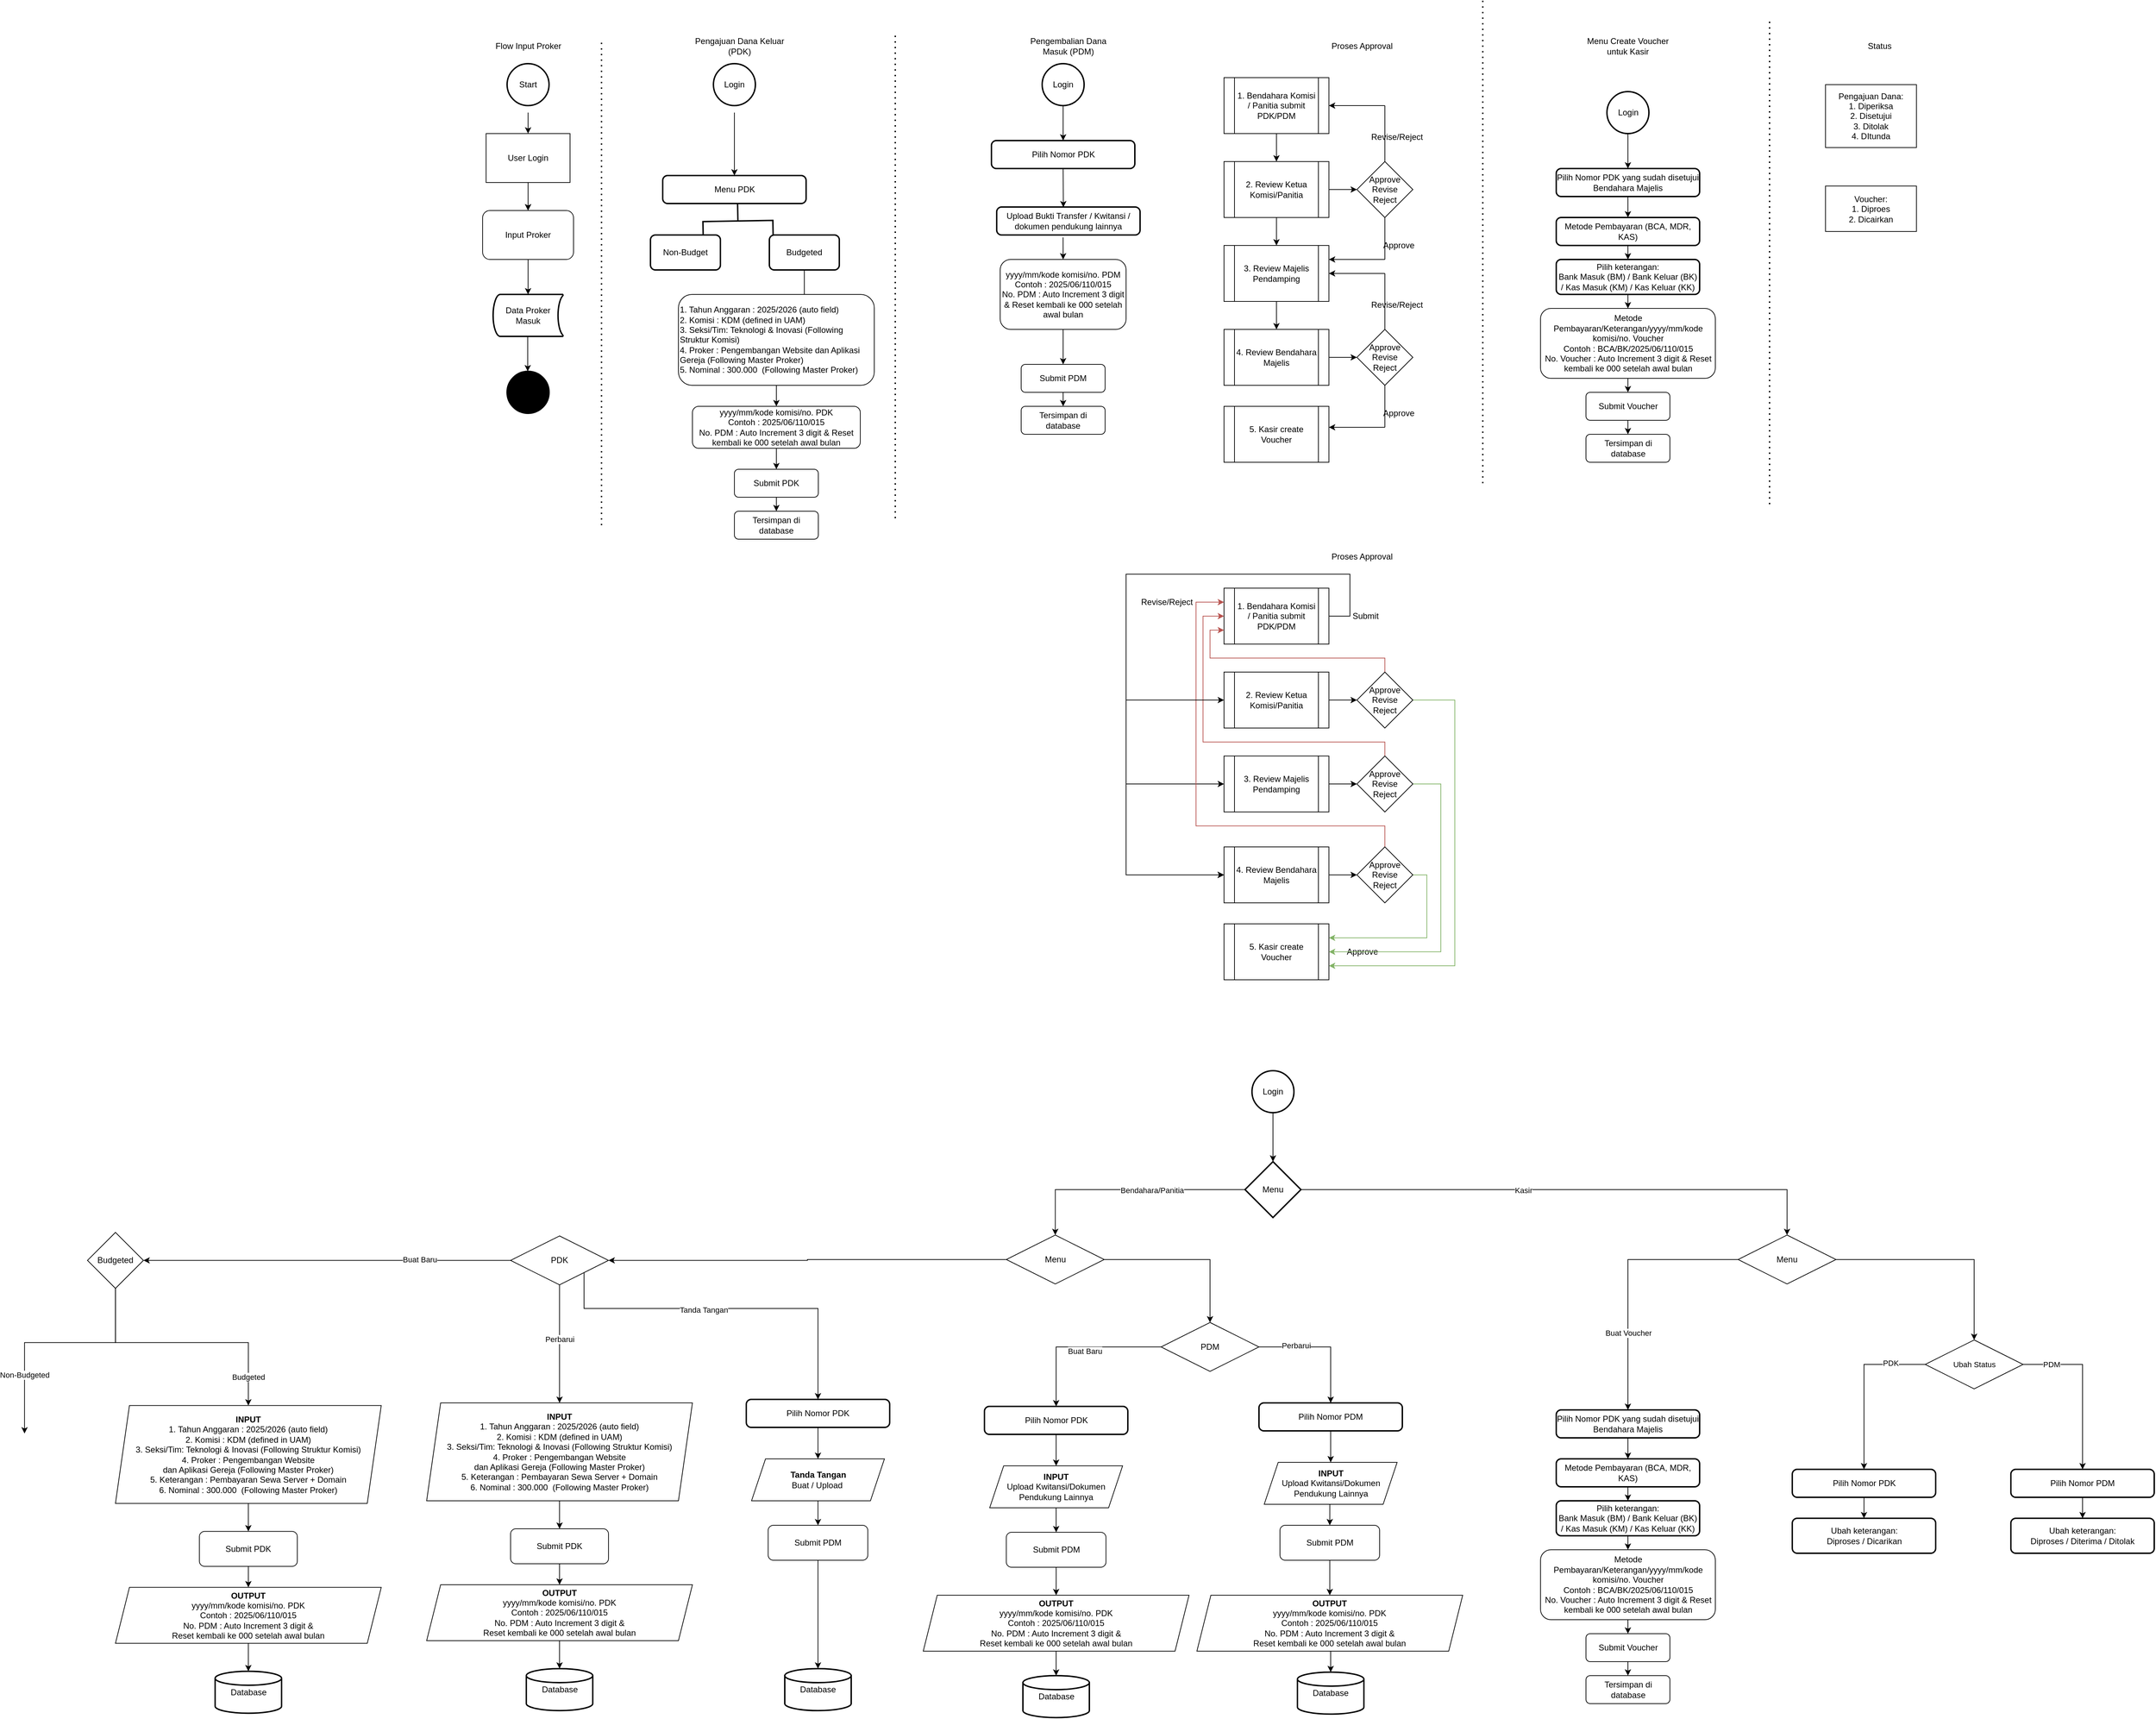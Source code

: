 <mxfile version="27.1.4">
  <diagram name="Page-1" id="Q8HRdb8Fr6lKuLCnQahP">
    <mxGraphModel dx="2603" dy="852" grid="1" gridSize="10" guides="1" tooltips="1" connect="1" arrows="1" fold="1" page="1" pageScale="1" pageWidth="1100" pageHeight="850" math="0" shadow="0">
      <root>
        <mxCell id="0" />
        <mxCell id="1" parent="0" />
        <mxCell id="bd8e4ljMibuZXupcdCCE-2" value="" style="endArrow=classic;html=1;rounded=0;exitX=0.5;exitY=1;exitDx=0;exitDy=0;" parent="1" edge="1">
          <mxGeometry width="50" height="50" relative="1" as="geometry">
            <mxPoint x="135" y="250" as="sourcePoint" />
            <mxPoint x="135" y="280" as="targetPoint" />
          </mxGeometry>
        </mxCell>
        <mxCell id="bd8e4ljMibuZXupcdCCE-10" value="" style="edgeStyle=orthogonalEdgeStyle;rounded=0;orthogonalLoop=1;jettySize=auto;html=1;" parent="1" source="bd8e4ljMibuZXupcdCCE-3" target="bd8e4ljMibuZXupcdCCE-8" edge="1">
          <mxGeometry relative="1" as="geometry" />
        </mxCell>
        <mxCell id="bd8e4ljMibuZXupcdCCE-3" value="User Login" style="rounded=0;whiteSpace=wrap;html=1;" parent="1" vertex="1">
          <mxGeometry x="75" y="280" width="120" height="70" as="geometry" />
        </mxCell>
        <mxCell id="bd8e4ljMibuZXupcdCCE-7" value="" style="endArrow=classic;html=1;rounded=0;exitX=0.5;exitY=1;exitDx=0;exitDy=0;" parent="1" source="bd8e4ljMibuZXupcdCCE-3" edge="1">
          <mxGeometry width="50" height="50" relative="1" as="geometry">
            <mxPoint x="225" y="420" as="sourcePoint" />
            <mxPoint x="135" y="390" as="targetPoint" />
          </mxGeometry>
        </mxCell>
        <mxCell id="bd8e4ljMibuZXupcdCCE-8" value="Input Proker" style="rounded=1;whiteSpace=wrap;html=1;" parent="1" vertex="1">
          <mxGeometry x="70" y="390" width="130" height="70" as="geometry" />
        </mxCell>
        <mxCell id="bd8e4ljMibuZXupcdCCE-9" value="Start" style="strokeWidth=2;html=1;shape=mxgraph.flowchart.start_2;whiteSpace=wrap;" parent="1" vertex="1">
          <mxGeometry x="105" y="180" width="60" height="60" as="geometry" />
        </mxCell>
        <mxCell id="bd8e4ljMibuZXupcdCCE-12" value="" style="endArrow=classic;html=1;rounded=0;exitX=0.5;exitY=1;exitDx=0;exitDy=0;" parent="1" source="bd8e4ljMibuZXupcdCCE-8" edge="1">
          <mxGeometry width="50" height="50" relative="1" as="geometry">
            <mxPoint x="225" y="520" as="sourcePoint" />
            <mxPoint x="135" y="510" as="targetPoint" />
          </mxGeometry>
        </mxCell>
        <mxCell id="bd8e4ljMibuZXupcdCCE-13" value="Data Proker Masuk" style="strokeWidth=2;html=1;shape=mxgraph.flowchart.stored_data;whiteSpace=wrap;" parent="1" vertex="1">
          <mxGeometry x="85" y="510" width="100" height="60" as="geometry" />
        </mxCell>
        <mxCell id="bd8e4ljMibuZXupcdCCE-14" value="" style="strokeWidth=2;html=1;shape=mxgraph.flowchart.start_2;whiteSpace=wrap;fillColor=light-dark(#000000,#FFFFFF);" parent="1" vertex="1">
          <mxGeometry x="105" y="620" width="60" height="60" as="geometry" />
        </mxCell>
        <mxCell id="bd8e4ljMibuZXupcdCCE-15" value="" style="endArrow=classic;html=1;rounded=0;exitX=0.5;exitY=1;exitDx=0;exitDy=0;" parent="1" edge="1">
          <mxGeometry width="50" height="50" relative="1" as="geometry">
            <mxPoint x="134.5" y="570" as="sourcePoint" />
            <mxPoint x="134.5" y="620" as="targetPoint" />
          </mxGeometry>
        </mxCell>
        <mxCell id="bd8e4ljMibuZXupcdCCE-16" value="Login" style="strokeWidth=2;html=1;shape=mxgraph.flowchart.start_2;whiteSpace=wrap;" parent="1" vertex="1">
          <mxGeometry x="400" y="180" width="60" height="60" as="geometry" />
        </mxCell>
        <mxCell id="_XXPA9lbSk9OIhbwYW-J-1" value="Flow Input Proker" style="text;html=1;align=center;verticalAlign=middle;whiteSpace=wrap;rounded=0;" parent="1" vertex="1">
          <mxGeometry x="67.5" y="140" width="135" height="30" as="geometry" />
        </mxCell>
        <mxCell id="bd8e4ljMibuZXupcdCCE-17" value="" style="strokeWidth=2;html=1;shape=mxgraph.flowchart.annotation_2;align=left;labelPosition=right;pointerEvents=1;rotation=89;" parent="1" vertex="1">
          <mxGeometry x="410" y="355" width="50" height="100" as="geometry" />
        </mxCell>
        <mxCell id="bd8e4ljMibuZXupcdCCE-18" value="Non-Budget" style="rounded=1;whiteSpace=wrap;html=1;absoluteArcSize=1;arcSize=14;strokeWidth=2;" parent="1" vertex="1">
          <mxGeometry x="310" y="425" width="100" height="50" as="geometry" />
        </mxCell>
        <mxCell id="bd8e4ljMibuZXupcdCCE-19" value="Budgeted" style="rounded=1;whiteSpace=wrap;html=1;absoluteArcSize=1;arcSize=14;strokeWidth=2;" parent="1" vertex="1">
          <mxGeometry x="480" y="425" width="100" height="50" as="geometry" />
        </mxCell>
        <mxCell id="bd8e4ljMibuZXupcdCCE-20" value="Menu PDK" style="rounded=1;whiteSpace=wrap;html=1;absoluteArcSize=1;arcSize=14;strokeWidth=2;" parent="1" vertex="1">
          <mxGeometry x="327.5" y="340" width="205" height="40" as="geometry" />
        </mxCell>
        <mxCell id="bd8e4ljMibuZXupcdCCE-21" value="" style="endArrow=classic;html=1;rounded=0;exitX=0.5;exitY=1;exitDx=0;exitDy=0;exitPerimeter=0;entryX=0.5;entryY=0;entryDx=0;entryDy=0;" parent="1" target="bd8e4ljMibuZXupcdCCE-20" edge="1">
          <mxGeometry width="50" height="50" relative="1" as="geometry">
            <mxPoint x="430" y="250" as="sourcePoint" />
            <mxPoint x="500" y="440" as="targetPoint" />
          </mxGeometry>
        </mxCell>
        <mxCell id="KIqZfC4QvmKz3ChBfNW--3" value="" style="endArrow=classic;html=1;rounded=0;exitX=0.5;exitY=1;exitDx=0;exitDy=0;" parent="1" source="bd8e4ljMibuZXupcdCCE-19" edge="1">
          <mxGeometry width="50" height="50" relative="1" as="geometry">
            <mxPoint x="280" y="490" as="sourcePoint" />
            <mxPoint x="530" y="530" as="targetPoint" />
          </mxGeometry>
        </mxCell>
        <mxCell id="KIqZfC4QvmKz3ChBfNW--4" value="1. Tahun Anggaran : 2025/2026 (auto field)&lt;div&gt;2. Komisi : KDM (defined in UAM)&lt;/div&gt;&lt;div&gt;3. Seksi/Tim: Teknologi &amp;amp; Inovasi (Following Struktur Komisi)&lt;/div&gt;&lt;div&gt;4. Proker :&amp;nbsp;Pengembangan Website dan Aplikasi Gereja (Following Master Proker)&lt;/div&gt;&lt;div&gt;5. Nominal : 300.000&amp;nbsp;&lt;span style=&quot;background-color: transparent; color: light-dark(rgb(0, 0, 0), rgb(255, 255, 255));&quot;&gt;&amp;nbsp;&lt;/span&gt;&lt;span style=&quot;background-color: transparent; color: light-dark(rgb(0, 0, 0), rgb(255, 255, 255));&quot;&gt;(Following Master Proker)&lt;/span&gt;&lt;/div&gt;" style="rounded=1;whiteSpace=wrap;html=1;align=left;" parent="1" vertex="1">
          <mxGeometry x="350" y="510" width="280" height="130" as="geometry" />
        </mxCell>
        <mxCell id="EFFLVUITV1ritFmUOYrr-1" value="Pengajuan Dana Keluar (PDK)" style="text;html=1;align=center;verticalAlign=middle;whiteSpace=wrap;rounded=0;" parent="1" vertex="1">
          <mxGeometry x="370" y="140" width="135" height="30" as="geometry" />
        </mxCell>
        <mxCell id="KIqZfC4QvmKz3ChBfNW--7" value="" style="endArrow=classic;html=1;rounded=0;entryX=0.5;entryY=0;entryDx=0;entryDy=0;" parent="1" source="KIqZfC4QvmKz3ChBfNW--4" target="KIqZfC4QvmKz3ChBfNW--5" edge="1">
          <mxGeometry width="50" height="50" relative="1" as="geometry">
            <mxPoint x="480" y="640" as="sourcePoint" />
            <mxPoint x="479.5" y="635" as="targetPoint" />
          </mxGeometry>
        </mxCell>
        <mxCell id="EFFLVUITV1ritFmUOYrr-3" value="" style="rounded=0;orthogonalLoop=1;jettySize=auto;html=1;" parent="1" source="KIqZfC4QvmKz3ChBfNW--8" target="KIqZfC4QvmKz3ChBfNW--10" edge="1">
          <mxGeometry relative="1" as="geometry" />
        </mxCell>
        <mxCell id="KIqZfC4QvmKz3ChBfNW--8" value="Submit PDK" style="rounded=1;whiteSpace=wrap;html=1;" parent="1" vertex="1">
          <mxGeometry x="430" y="760" width="120" height="40" as="geometry" />
        </mxCell>
        <mxCell id="KIqZfC4QvmKz3ChBfNW--9" value="" style="endArrow=classic;html=1;rounded=0;exitX=0.5;exitY=1;exitDx=0;exitDy=0;entryX=0.5;entryY=0;entryDx=0;entryDy=0;" parent="1" source="KIqZfC4QvmKz3ChBfNW--5" target="KIqZfC4QvmKz3ChBfNW--8" edge="1">
          <mxGeometry width="50" height="50" relative="1" as="geometry">
            <mxPoint x="540" y="610" as="sourcePoint" />
            <mxPoint x="540.5" y="650" as="targetPoint" />
          </mxGeometry>
        </mxCell>
        <mxCell id="KIqZfC4QvmKz3ChBfNW--10" value="Tersimpan di database" style="rounded=1;whiteSpace=wrap;html=1;" parent="1" vertex="1">
          <mxGeometry x="430" y="820" width="120" height="40" as="geometry" />
        </mxCell>
        <mxCell id="KIqZfC4QvmKz3ChBfNW--12" value="" style="endArrow=none;dashed=1;html=1;dashPattern=1 3;strokeWidth=2;rounded=0;" parent="1" edge="1">
          <mxGeometry width="50" height="50" relative="1" as="geometry">
            <mxPoint x="240" y="840" as="sourcePoint" />
            <mxPoint x="240" y="150" as="targetPoint" />
          </mxGeometry>
        </mxCell>
        <mxCell id="KIqZfC4QvmKz3ChBfNW--15" value="" style="endArrow=none;dashed=1;html=1;dashPattern=1 3;strokeWidth=2;rounded=0;" parent="1" edge="1">
          <mxGeometry width="50" height="50" relative="1" as="geometry">
            <mxPoint x="660" y="830" as="sourcePoint" />
            <mxPoint x="660" y="140" as="targetPoint" />
          </mxGeometry>
        </mxCell>
        <mxCell id="KIqZfC4QvmKz3ChBfNW--5" value="&lt;div&gt;yyyy/mm/kode komisi/no. PDK&lt;/div&gt;&lt;div&gt;Contoh : 2025/06/110/015&lt;/div&gt;&lt;div&gt;No. PDM : Auto Increment 3 digit &amp;amp; Reset kembali ke 000 setelah awal bulan&lt;/div&gt;" style="rounded=1;whiteSpace=wrap;html=1;" parent="1" vertex="1">
          <mxGeometry x="370" y="670" width="240" height="60" as="geometry" />
        </mxCell>
        <mxCell id="EFFLVUITV1ritFmUOYrr-2" value="Proses Approval" style="text;html=1;align=center;verticalAlign=middle;whiteSpace=wrap;rounded=0;" parent="1" vertex="1">
          <mxGeometry x="1260" y="140" width="135" height="30" as="geometry" />
        </mxCell>
        <mxCell id="EFFLVUITV1ritFmUOYrr-4" style="edgeStyle=orthogonalEdgeStyle;rounded=0;orthogonalLoop=1;jettySize=auto;html=1;exitX=0.5;exitY=1;exitDx=0;exitDy=0;" parent="1" source="bd8e4ljMibuZXupcdCCE-19" target="bd8e4ljMibuZXupcdCCE-19" edge="1">
          <mxGeometry relative="1" as="geometry" />
        </mxCell>
        <mxCell id="kk42pE79QCRUeC5nkYzR-19" value="" style="edgeStyle=orthogonalEdgeStyle;rounded=0;orthogonalLoop=1;jettySize=auto;html=1;" edge="1" parent="1" source="EFFLVUITV1ritFmUOYrr-6" target="kk42pE79QCRUeC5nkYzR-18">
          <mxGeometry relative="1" as="geometry" />
        </mxCell>
        <mxCell id="EFFLVUITV1ritFmUOYrr-6" value="Login" style="strokeWidth=2;html=1;shape=mxgraph.flowchart.start_2;whiteSpace=wrap;" parent="1" vertex="1">
          <mxGeometry x="1170" y="1620" width="60" height="60" as="geometry" />
        </mxCell>
        <mxCell id="EFFLVUITV1ritFmUOYrr-40" style="edgeStyle=orthogonalEdgeStyle;rounded=0;orthogonalLoop=1;jettySize=auto;html=1;entryX=0.5;entryY=0;entryDx=0;entryDy=0;" parent="1" source="EFFLVUITV1ritFmUOYrr-20" target="EFFLVUITV1ritFmUOYrr-35" edge="1">
          <mxGeometry relative="1" as="geometry">
            <mxPoint x="-264.92" y="2408.75" as="targetPoint" />
          </mxGeometry>
        </mxCell>
        <mxCell id="EFFLVUITV1ritFmUOYrr-20" value="Submit PDK" style="rounded=1;whiteSpace=wrap;html=1;" parent="1" vertex="1">
          <mxGeometry x="-334.92" y="2278.75" width="140" height="50" as="geometry" />
        </mxCell>
        <mxCell id="EFFLVUITV1ritFmUOYrr-44" style="edgeStyle=orthogonalEdgeStyle;rounded=0;orthogonalLoop=1;jettySize=auto;html=1;exitX=0;exitY=0.5;exitDx=0;exitDy=0;" parent="1" source="kk42pE79QCRUeC5nkYzR-47" target="EFFLVUITV1ritFmUOYrr-43" edge="1">
          <mxGeometry relative="1" as="geometry" />
        </mxCell>
        <mxCell id="EFFLVUITV1ritFmUOYrr-50" value="Buat Baru" style="edgeLabel;html=1;align=center;verticalAlign=middle;resizable=0;points=[];" parent="EFFLVUITV1ritFmUOYrr-44" vertex="1" connectable="0">
          <mxGeometry x="-0.073" y="3" relative="1" as="geometry">
            <mxPoint y="3" as="offset" />
          </mxGeometry>
        </mxCell>
        <mxCell id="kk42pE79QCRUeC5nkYzR-63" style="edgeStyle=orthogonalEdgeStyle;rounded=0;orthogonalLoop=1;jettySize=auto;html=1;exitX=1;exitY=0.5;exitDx=0;exitDy=0;entryX=0.5;entryY=0;entryDx=0;entryDy=0;" edge="1" parent="1" source="EFFLVUITV1ritFmUOYrr-22" target="kk42pE79QCRUeC5nkYzR-47">
          <mxGeometry relative="1" as="geometry" />
        </mxCell>
        <mxCell id="kk42pE79QCRUeC5nkYzR-65" style="edgeStyle=orthogonalEdgeStyle;rounded=0;orthogonalLoop=1;jettySize=auto;html=1;exitX=0;exitY=0.5;exitDx=0;exitDy=0;entryX=1;entryY=0.5;entryDx=0;entryDy=0;" edge="1" parent="1" source="EFFLVUITV1ritFmUOYrr-22" target="kk42pE79QCRUeC5nkYzR-64">
          <mxGeometry relative="1" as="geometry" />
        </mxCell>
        <mxCell id="EFFLVUITV1ritFmUOYrr-22" value="Menu" style="rhombus;whiteSpace=wrap;html=1;" parent="1" vertex="1">
          <mxGeometry x="818.75" y="1855" width="140" height="70" as="geometry" />
        </mxCell>
        <mxCell id="KIqZfC4QvmKz3ChBfNW--19" value="Pengembalian Dana Masuk (PDM)" style="text;html=1;align=center;verticalAlign=middle;whiteSpace=wrap;rounded=0;" parent="1" vertex="1">
          <mxGeometry x="840" y="140" width="135" height="30" as="geometry" />
        </mxCell>
        <mxCell id="KIqZfC4QvmKz3ChBfNW--20" value="Login" style="strokeWidth=2;html=1;shape=mxgraph.flowchart.start_2;whiteSpace=wrap;" parent="1" vertex="1">
          <mxGeometry x="870" y="180" width="60" height="60" as="geometry" />
        </mxCell>
        <mxCell id="KIqZfC4QvmKz3ChBfNW--21" value="" style="endArrow=classic;html=1;rounded=0;exitX=0.5;exitY=1;exitDx=0;exitDy=0;exitPerimeter=0;entryX=0.5;entryY=0;entryDx=0;entryDy=0;" parent="1" source="KIqZfC4QvmKz3ChBfNW--20" target="KIqZfC4QvmKz3ChBfNW--22" edge="1">
          <mxGeometry width="50" height="50" relative="1" as="geometry">
            <mxPoint x="910.92" y="240" as="sourcePoint" />
            <mxPoint x="904.09" y="280" as="targetPoint" />
          </mxGeometry>
        </mxCell>
        <mxCell id="KIqZfC4QvmKz3ChBfNW--22" value="Pilih Nomor PDK" style="rounded=1;whiteSpace=wrap;html=1;absoluteArcSize=1;arcSize=14;strokeWidth=2;" parent="1" vertex="1">
          <mxGeometry x="797.5" y="290" width="205" height="40" as="geometry" />
        </mxCell>
        <mxCell id="EFFLVUITV1ritFmUOYrr-28" style="edgeStyle=orthogonalEdgeStyle;rounded=0;orthogonalLoop=1;jettySize=auto;html=1;" parent="1" source="EFFLVUITV1ritFmUOYrr-25" edge="1">
          <mxGeometry relative="1" as="geometry">
            <mxPoint x="-584.92" y="2138.75" as="targetPoint" />
            <Array as="points">
              <mxPoint x="-454.92" y="2008.75" />
              <mxPoint x="-584.92" y="2008.75" />
            </Array>
          </mxGeometry>
        </mxCell>
        <mxCell id="EFFLVUITV1ritFmUOYrr-30" value="Non-Budgeted" style="edgeLabel;html=1;align=center;verticalAlign=middle;resizable=0;points=[];" parent="EFFLVUITV1ritFmUOYrr-28" vertex="1" connectable="0">
          <mxGeometry x="0.558" relative="1" as="geometry">
            <mxPoint y="-9" as="offset" />
          </mxGeometry>
        </mxCell>
        <mxCell id="EFFLVUITV1ritFmUOYrr-29" style="edgeStyle=orthogonalEdgeStyle;rounded=0;orthogonalLoop=1;jettySize=auto;html=1;exitX=0.5;exitY=1;exitDx=0;exitDy=0;entryX=0.5;entryY=0;entryDx=0;entryDy=0;" parent="1" source="EFFLVUITV1ritFmUOYrr-25" target="EFFLVUITV1ritFmUOYrr-32" edge="1">
          <mxGeometry relative="1" as="geometry">
            <mxPoint x="-374.92" y="2128.75" as="targetPoint" />
            <Array as="points">
              <mxPoint x="-454.92" y="2008.75" />
              <mxPoint x="-264.92" y="2008.75" />
            </Array>
          </mxGeometry>
        </mxCell>
        <mxCell id="EFFLVUITV1ritFmUOYrr-31" value="Budgeted" style="edgeLabel;html=1;align=center;verticalAlign=middle;resizable=0;points=[];" parent="EFFLVUITV1ritFmUOYrr-29" vertex="1" connectable="0">
          <mxGeometry x="0.737" y="-1" relative="1" as="geometry">
            <mxPoint x="1" y="6" as="offset" />
          </mxGeometry>
        </mxCell>
        <mxCell id="EFFLVUITV1ritFmUOYrr-25" value="Budgeted" style="rhombus;whiteSpace=wrap;html=1;" parent="1" vertex="1">
          <mxGeometry x="-494.92" y="1851.25" width="80" height="80" as="geometry" />
        </mxCell>
        <mxCell id="KIqZfC4QvmKz3ChBfNW--24" value="Upload Bukti Transfer / Kwitansi / dokumen pendukung lainnya" style="rounded=1;whiteSpace=wrap;html=1;absoluteArcSize=1;arcSize=14;strokeWidth=2;" parent="1" vertex="1">
          <mxGeometry x="805" y="385" width="205" height="40" as="geometry" />
        </mxCell>
        <mxCell id="KIqZfC4QvmKz3ChBfNW--25" value="" style="endArrow=classic;html=1;rounded=0;exitX=0.5;exitY=1;exitDx=0;exitDy=0;entryX=0.465;entryY=0.01;entryDx=0;entryDy=0;entryPerimeter=0;" parent="1" source="KIqZfC4QvmKz3ChBfNW--22" target="KIqZfC4QvmKz3ChBfNW--24" edge="1">
          <mxGeometry width="50" height="50" relative="1" as="geometry">
            <mxPoint x="930" y="360" as="sourcePoint" />
            <mxPoint x="900" y="380" as="targetPoint" />
          </mxGeometry>
        </mxCell>
        <mxCell id="KIqZfC4QvmKz3ChBfNW--26" value="&lt;div&gt;yyyy/mm/kode komisi/no. PDM&lt;/div&gt;&lt;div&gt;Contoh : 2025/06/110/015&lt;/div&gt;&lt;div&gt;No. PDM : Auto Increment 3 digit &amp;amp; Reset kembali ke 000 setelah awal bulan&lt;/div&gt;" style="rounded=1;whiteSpace=wrap;html=1;" parent="1" vertex="1">
          <mxGeometry x="810" y="460" width="180" height="100" as="geometry" />
        </mxCell>
        <mxCell id="KIqZfC4QvmKz3ChBfNW--27" value="" style="endArrow=classic;html=1;rounded=0;exitX=0.463;exitY=1.089;exitDx=0;exitDy=0;exitPerimeter=0;" parent="1" source="KIqZfC4QvmKz3ChBfNW--24" edge="1">
          <mxGeometry width="50" height="50" relative="1" as="geometry">
            <mxPoint x="930" y="470" as="sourcePoint" />
            <mxPoint x="900" y="460" as="targetPoint" />
          </mxGeometry>
        </mxCell>
        <mxCell id="EFFLVUITV1ritFmUOYrr-39" style="edgeStyle=orthogonalEdgeStyle;rounded=0;orthogonalLoop=1;jettySize=auto;html=1;" parent="1" source="EFFLVUITV1ritFmUOYrr-32" target="EFFLVUITV1ritFmUOYrr-20" edge="1">
          <mxGeometry relative="1" as="geometry" />
        </mxCell>
        <mxCell id="EFFLVUITV1ritFmUOYrr-32" value="&lt;div&gt;&lt;span style=&quot;&quot;&gt;&lt;b&gt;INPUT&lt;/b&gt;&lt;/span&gt;&lt;/div&gt;&lt;span style=&quot;&quot;&gt;1. Tahun Anggaran : 2025/2026 (auto field)&lt;/span&gt;&lt;div style=&quot;&quot;&gt;2. Komisi : KDM (defined in UAM)&lt;/div&gt;&lt;div style=&quot;&quot;&gt;3. Seksi/Tim: Teknologi &amp;amp; Inovasi (Following Struktur Komisi)&lt;/div&gt;&lt;div style=&quot;&quot;&gt;4. Proker :&amp;nbsp;Pengembangan Website&lt;br&gt;dan Aplikasi Gereja (Following Master Proker)&lt;/div&gt;&lt;div style=&quot;&quot;&gt;5. Keterangan : Pembayaran Sewa Server + Domain&lt;br&gt;6. Nominal : 300.000&amp;nbsp;&lt;span style=&quot;background-color: transparent; color: light-dark(rgb(0, 0, 0), rgb(255, 255, 255));&quot;&gt;&amp;nbsp;&lt;/span&gt;&lt;span style=&quot;background-color: transparent; color: light-dark(rgb(0, 0, 0), rgb(255, 255, 255));&quot;&gt;(Following Master Proker)&lt;/span&gt;&lt;/div&gt;" style="shape=parallelogram;perimeter=parallelogramPerimeter;whiteSpace=wrap;html=1;fixedSize=1;align=center;" parent="1" vertex="1">
          <mxGeometry x="-454.92" y="2098.75" width="380" height="140" as="geometry" />
        </mxCell>
        <mxCell id="KIqZfC4QvmKz3ChBfNW--28" value="" style="rounded=0;orthogonalLoop=1;jettySize=auto;html=1;" parent="1" source="KIqZfC4QvmKz3ChBfNW--29" target="KIqZfC4QvmKz3ChBfNW--30" edge="1">
          <mxGeometry relative="1" as="geometry" />
        </mxCell>
        <mxCell id="KIqZfC4QvmKz3ChBfNW--29" value="Submit PDM" style="rounded=1;whiteSpace=wrap;html=1;" parent="1" vertex="1">
          <mxGeometry x="840" y="610" width="120" height="40" as="geometry" />
        </mxCell>
        <mxCell id="KIqZfC4QvmKz3ChBfNW--30" value="Tersimpan di database" style="rounded=1;whiteSpace=wrap;html=1;" parent="1" vertex="1">
          <mxGeometry x="840" y="670" width="120" height="40" as="geometry" />
        </mxCell>
        <mxCell id="KIqZfC4QvmKz3ChBfNW--31" value="" style="endArrow=classic;html=1;rounded=0;exitX=0.5;exitY=1;exitDx=0;exitDy=0;entryX=0.5;entryY=0;entryDx=0;entryDy=0;" parent="1" source="KIqZfC4QvmKz3ChBfNW--26" target="KIqZfC4QvmKz3ChBfNW--29" edge="1">
          <mxGeometry width="50" height="50" relative="1" as="geometry">
            <mxPoint x="920" y="780" as="sourcePoint" />
            <mxPoint x="920" y="810" as="targetPoint" />
          </mxGeometry>
        </mxCell>
        <mxCell id="KIqZfC4QvmKz3ChBfNW--32" value="1. Bendahara Komisi / Panitia submit PDK/PDM" style="shape=process;whiteSpace=wrap;html=1;backgroundOutline=1;" parent="1" vertex="1">
          <mxGeometry x="1130" y="200" width="150" height="80" as="geometry" />
        </mxCell>
        <mxCell id="EFFLVUITV1ritFmUOYrr-35" value="&lt;div&gt;&lt;span style=&quot;&quot;&gt;&lt;b&gt;OUTPUT&lt;/b&gt;&lt;/span&gt;&lt;/div&gt;&lt;div&gt;yyyy/mm/kode komisi/no. PDK&lt;/div&gt;&lt;div&gt;Contoh : 2025/06/110/015&lt;/div&gt;&lt;div&gt;No. PDM : Auto Increment 3 digit &amp;amp; &lt;br&gt;Reset kembali ke 000 setelah awal bulan&lt;/div&gt;" style="shape=parallelogram;perimeter=parallelogramPerimeter;whiteSpace=wrap;html=1;fixedSize=1;align=center;" parent="1" vertex="1">
          <mxGeometry x="-454.92" y="2358.75" width="380" height="80" as="geometry" />
        </mxCell>
        <mxCell id="KIqZfC4QvmKz3ChBfNW--33" value="2. Review Ketua Komisi/Panitia" style="shape=process;whiteSpace=wrap;html=1;backgroundOutline=1;" parent="1" vertex="1">
          <mxGeometry x="1130" y="320" width="150" height="80" as="geometry" />
        </mxCell>
        <mxCell id="KIqZfC4QvmKz3ChBfNW--34" value="" style="endArrow=classic;html=1;rounded=0;exitX=0.5;exitY=1;exitDx=0;exitDy=0;entryX=0.5;entryY=0;entryDx=0;entryDy=0;" parent="1" source="KIqZfC4QvmKz3ChBfNW--32" target="KIqZfC4QvmKz3ChBfNW--33" edge="1">
          <mxGeometry width="50" height="50" relative="1" as="geometry">
            <mxPoint x="1290" y="300" as="sourcePoint" />
            <mxPoint x="1340" y="250" as="targetPoint" />
          </mxGeometry>
        </mxCell>
        <mxCell id="KIqZfC4QvmKz3ChBfNW--35" value="Approve Revise&lt;div&gt;Reject&lt;/div&gt;" style="rhombus;whiteSpace=wrap;html=1;" parent="1" vertex="1">
          <mxGeometry x="1320" y="320" width="80" height="80" as="geometry" />
        </mxCell>
        <mxCell id="KIqZfC4QvmKz3ChBfNW--36" value="" style="endArrow=classic;html=1;rounded=0;exitX=1;exitY=0.5;exitDx=0;exitDy=0;entryX=0;entryY=0.5;entryDx=0;entryDy=0;" parent="1" source="KIqZfC4QvmKz3ChBfNW--33" target="KIqZfC4QvmKz3ChBfNW--35" edge="1">
          <mxGeometry width="50" height="50" relative="1" as="geometry">
            <mxPoint x="1290" y="300" as="sourcePoint" />
            <mxPoint x="1340" y="250" as="targetPoint" />
          </mxGeometry>
        </mxCell>
        <mxCell id="KIqZfC4QvmKz3ChBfNW--38" value="" style="endArrow=none;html=1;rounded=0;exitX=0.5;exitY=0;exitDx=0;exitDy=0;" parent="1" source="KIqZfC4QvmKz3ChBfNW--35" edge="1">
          <mxGeometry width="50" height="50" relative="1" as="geometry">
            <mxPoint x="1290" y="300" as="sourcePoint" />
            <mxPoint x="1360" y="240" as="targetPoint" />
          </mxGeometry>
        </mxCell>
        <mxCell id="EFFLVUITV1ritFmUOYrr-41" value="Database" style="strokeWidth=2;html=1;shape=mxgraph.flowchart.database;whiteSpace=wrap;" parent="1" vertex="1">
          <mxGeometry x="-312.42" y="2478.75" width="95" height="60" as="geometry" />
        </mxCell>
        <mxCell id="KIqZfC4QvmKz3ChBfNW--39" value="" style="endArrow=classic;html=1;rounded=0;entryX=1;entryY=0.5;entryDx=0;entryDy=0;" parent="1" target="KIqZfC4QvmKz3ChBfNW--32" edge="1">
          <mxGeometry width="50" height="50" relative="1" as="geometry">
            <mxPoint x="1360" y="240" as="sourcePoint" />
            <mxPoint x="1340" y="250" as="targetPoint" />
          </mxGeometry>
        </mxCell>
        <mxCell id="KIqZfC4QvmKz3ChBfNW--40" value="" style="endArrow=none;html=1;rounded=0;entryX=0.5;entryY=1;entryDx=0;entryDy=0;" parent="1" target="KIqZfC4QvmKz3ChBfNW--35" edge="1">
          <mxGeometry width="50" height="50" relative="1" as="geometry">
            <mxPoint x="1360" y="460" as="sourcePoint" />
            <mxPoint x="1340" y="250" as="targetPoint" />
          </mxGeometry>
        </mxCell>
        <mxCell id="EFFLVUITV1ritFmUOYrr-42" style="edgeStyle=orthogonalEdgeStyle;rounded=0;orthogonalLoop=1;jettySize=auto;html=1;exitX=0.5;exitY=1;exitDx=0;exitDy=0;entryX=0.5;entryY=0;entryDx=0;entryDy=0;entryPerimeter=0;" parent="1" source="EFFLVUITV1ritFmUOYrr-35" target="EFFLVUITV1ritFmUOYrr-41" edge="1">
          <mxGeometry relative="1" as="geometry" />
        </mxCell>
        <mxCell id="KIqZfC4QvmKz3ChBfNW--41" value="3. Review Majelis Pendamping" style="shape=process;whiteSpace=wrap;html=1;backgroundOutline=1;" parent="1" vertex="1">
          <mxGeometry x="1130" y="440" width="150" height="80" as="geometry" />
        </mxCell>
        <mxCell id="KIqZfC4QvmKz3ChBfNW--42" value="" style="endArrow=classic;html=1;rounded=0;exitX=0.5;exitY=1;exitDx=0;exitDy=0;entryX=0.5;entryY=0;entryDx=0;entryDy=0;" parent="1" source="KIqZfC4QvmKz3ChBfNW--33" target="KIqZfC4QvmKz3ChBfNW--41" edge="1">
          <mxGeometry width="50" height="50" relative="1" as="geometry">
            <mxPoint x="1450" y="310" as="sourcePoint" />
            <mxPoint x="1450" y="350" as="targetPoint" />
          </mxGeometry>
        </mxCell>
        <mxCell id="KIqZfC4QvmKz3ChBfNW--43" value="" style="endArrow=classic;html=1;rounded=0;entryX=1;entryY=0.25;entryDx=0;entryDy=0;" parent="1" target="KIqZfC4QvmKz3ChBfNW--41" edge="1">
          <mxGeometry width="50" height="50" relative="1" as="geometry">
            <mxPoint x="1360" y="460" as="sourcePoint" />
            <mxPoint x="1340" y="370" as="targetPoint" />
          </mxGeometry>
        </mxCell>
        <mxCell id="KIqZfC4QvmKz3ChBfNW--44" value="Revise/Reject" style="text;html=1;align=center;verticalAlign=middle;whiteSpace=wrap;rounded=0;" parent="1" vertex="1">
          <mxGeometry x="1310" y="270" width="135" height="30" as="geometry" />
        </mxCell>
        <mxCell id="EFFLVUITV1ritFmUOYrr-52" style="edgeStyle=orthogonalEdgeStyle;rounded=0;orthogonalLoop=1;jettySize=auto;html=1;" parent="1" source="EFFLVUITV1ritFmUOYrr-46" target="EFFLVUITV1ritFmUOYrr-48" edge="1">
          <mxGeometry relative="1" as="geometry" />
        </mxCell>
        <mxCell id="EFFLVUITV1ritFmUOYrr-46" value="&lt;div&gt;&lt;span style=&quot;&quot;&gt;&lt;b&gt;INPUT&lt;/b&gt;&lt;/span&gt;&lt;/div&gt;Upload Kwitansi/Dokumen Pendukung Lainnya" style="shape=parallelogram;perimeter=parallelogramPerimeter;whiteSpace=wrap;html=1;fixedSize=1;align=center;" parent="1" vertex="1">
          <mxGeometry x="795" y="2185" width="190" height="60" as="geometry" />
        </mxCell>
        <mxCell id="KIqZfC4QvmKz3ChBfNW--45" value="Approve" style="text;html=1;align=center;verticalAlign=middle;whiteSpace=wrap;rounded=0;" parent="1" vertex="1">
          <mxGeometry x="1350" y="425" width="60" height="30" as="geometry" />
        </mxCell>
        <mxCell id="KIqZfC4QvmKz3ChBfNW--46" value="Approve Revise&lt;div&gt;Reject&lt;/div&gt;" style="rhombus;whiteSpace=wrap;html=1;" parent="1" vertex="1">
          <mxGeometry x="1320" y="560" width="80" height="80" as="geometry" />
        </mxCell>
        <mxCell id="KIqZfC4QvmKz3ChBfNW--50" value="4. Review Bendahara Majelis" style="shape=process;whiteSpace=wrap;html=1;backgroundOutline=1;" parent="1" vertex="1">
          <mxGeometry x="1130" y="560" width="150" height="80" as="geometry" />
        </mxCell>
        <mxCell id="KIqZfC4QvmKz3ChBfNW--51" value="" style="endArrow=classic;html=1;rounded=0;exitX=0.5;exitY=1;exitDx=0;exitDy=0;entryX=0.5;entryY=0;entryDx=0;entryDy=0;" parent="1" source="KIqZfC4QvmKz3ChBfNW--41" target="KIqZfC4QvmKz3ChBfNW--50" edge="1">
          <mxGeometry width="50" height="50" relative="1" as="geometry">
            <mxPoint x="1290" y="550" as="sourcePoint" />
            <mxPoint x="1340" y="500" as="targetPoint" />
          </mxGeometry>
        </mxCell>
        <mxCell id="KIqZfC4QvmKz3ChBfNW--53" value="5. Kasir create Voucher" style="shape=process;whiteSpace=wrap;html=1;backgroundOutline=1;" parent="1" vertex="1">
          <mxGeometry x="1130" y="670" width="150" height="80" as="geometry" />
        </mxCell>
        <mxCell id="EFFLVUITV1ritFmUOYrr-54" style="edgeStyle=orthogonalEdgeStyle;rounded=0;orthogonalLoop=1;jettySize=auto;html=1;entryX=0.5;entryY=0;entryDx=0;entryDy=0;entryPerimeter=0;" parent="1" source="EFFLVUITV1ritFmUOYrr-51" target="EFFLVUITV1ritFmUOYrr-55" edge="1">
          <mxGeometry relative="1" as="geometry">
            <mxPoint x="832.5" y="2340" as="targetPoint" />
          </mxGeometry>
        </mxCell>
        <mxCell id="EFFLVUITV1ritFmUOYrr-51" value="&lt;div&gt;&lt;span style=&quot;&quot;&gt;&lt;b&gt;OUTPUT&lt;/b&gt;&lt;/span&gt;&lt;/div&gt;&lt;div&gt;yyyy/mm/kode komisi/no. PDK&lt;/div&gt;&lt;div&gt;Contoh : 2025/06/110/015&lt;/div&gt;&lt;div&gt;No. PDM : Auto Increment 3 digit &amp;amp; &lt;br&gt;Reset kembali ke 000 setelah awal bulan&lt;/div&gt;" style="shape=parallelogram;perimeter=parallelogramPerimeter;whiteSpace=wrap;html=1;fixedSize=1;align=center;" parent="1" vertex="1">
          <mxGeometry x="700" y="2370" width="380" height="80" as="geometry" />
        </mxCell>
        <mxCell id="EFFLVUITV1ritFmUOYrr-55" value="Database" style="strokeWidth=2;html=1;shape=mxgraph.flowchart.database;whiteSpace=wrap;" parent="1" vertex="1">
          <mxGeometry x="842.5" y="2485" width="95" height="60" as="geometry" />
        </mxCell>
        <mxCell id="KIqZfC4QvmKz3ChBfNW--57" value="" style="endArrow=none;html=1;rounded=0;entryX=0.5;entryY=1;entryDx=0;entryDy=0;" parent="1" edge="1">
          <mxGeometry width="50" height="50" relative="1" as="geometry">
            <mxPoint x="1360" y="700" as="sourcePoint" />
            <mxPoint x="1360" y="640" as="targetPoint" />
          </mxGeometry>
        </mxCell>
        <mxCell id="KIqZfC4QvmKz3ChBfNW--58" value="" style="endArrow=classic;html=1;rounded=0;entryX=1;entryY=0.25;entryDx=0;entryDy=0;" parent="1" edge="1">
          <mxGeometry width="50" height="50" relative="1" as="geometry">
            <mxPoint x="1360" y="700" as="sourcePoint" />
            <mxPoint x="1280" y="700" as="targetPoint" />
          </mxGeometry>
        </mxCell>
        <mxCell id="EFFLVUITV1ritFmUOYrr-53" style="edgeStyle=orthogonalEdgeStyle;rounded=0;orthogonalLoop=1;jettySize=auto;html=1;" parent="1" source="EFFLVUITV1ritFmUOYrr-48" target="EFFLVUITV1ritFmUOYrr-51" edge="1">
          <mxGeometry relative="1" as="geometry" />
        </mxCell>
        <mxCell id="EFFLVUITV1ritFmUOYrr-43" value="Pilih Nomor PDK" style="rounded=1;whiteSpace=wrap;html=1;absoluteArcSize=1;arcSize=14;strokeWidth=2;" parent="1" vertex="1">
          <mxGeometry x="787.5" y="2100" width="205" height="40" as="geometry" />
        </mxCell>
        <mxCell id="EFFLVUITV1ritFmUOYrr-48" value="Submit PDM" style="rounded=1;whiteSpace=wrap;html=1;" parent="1" vertex="1">
          <mxGeometry x="818.75" y="2280" width="142.5" height="50" as="geometry" />
        </mxCell>
        <mxCell id="KIqZfC4QvmKz3ChBfNW--56" value="" style="endArrow=classic;html=1;rounded=0;exitX=1;exitY=0.5;exitDx=0;exitDy=0;" parent="1" source="KIqZfC4QvmKz3ChBfNW--50" target="KIqZfC4QvmKz3ChBfNW--46" edge="1">
          <mxGeometry width="50" height="50" relative="1" as="geometry">
            <mxPoint x="1290" y="550" as="sourcePoint" />
            <mxPoint x="1340" y="500" as="targetPoint" />
          </mxGeometry>
        </mxCell>
        <mxCell id="KIqZfC4QvmKz3ChBfNW--59" value="Approve" style="text;html=1;align=center;verticalAlign=middle;whiteSpace=wrap;rounded=0;" parent="1" vertex="1">
          <mxGeometry x="1350" y="665" width="60" height="30" as="geometry" />
        </mxCell>
        <mxCell id="EFFLVUITV1ritFmUOYrr-47" style="edgeStyle=orthogonalEdgeStyle;rounded=0;orthogonalLoop=1;jettySize=auto;html=1;" parent="1" source="EFFLVUITV1ritFmUOYrr-43" target="EFFLVUITV1ritFmUOYrr-46" edge="1">
          <mxGeometry relative="1" as="geometry" />
        </mxCell>
        <mxCell id="KIqZfC4QvmKz3ChBfNW--60" value="" style="endArrow=none;html=1;rounded=0;exitX=0.5;exitY=0;exitDx=0;exitDy=0;" parent="1" edge="1">
          <mxGeometry width="50" height="50" relative="1" as="geometry">
            <mxPoint x="1360" y="560" as="sourcePoint" />
            <mxPoint x="1360" y="480" as="targetPoint" />
          </mxGeometry>
        </mxCell>
        <mxCell id="KIqZfC4QvmKz3ChBfNW--61" value="" style="endArrow=classic;html=1;rounded=0;entryX=1;entryY=0.5;entryDx=0;entryDy=0;" parent="1" edge="1">
          <mxGeometry width="50" height="50" relative="1" as="geometry">
            <mxPoint x="1360" y="480" as="sourcePoint" />
            <mxPoint x="1280" y="480" as="targetPoint" />
          </mxGeometry>
        </mxCell>
        <mxCell id="KIqZfC4QvmKz3ChBfNW--62" value="Revise/Reject" style="text;html=1;align=center;verticalAlign=middle;whiteSpace=wrap;rounded=0;" parent="1" vertex="1">
          <mxGeometry x="1310" y="510" width="135" height="30" as="geometry" />
        </mxCell>
        <mxCell id="KIqZfC4QvmKz3ChBfNW--63" value="" style="endArrow=none;dashed=1;html=1;dashPattern=1 3;strokeWidth=2;rounded=0;" parent="1" edge="1">
          <mxGeometry width="50" height="50" relative="1" as="geometry">
            <mxPoint x="1500" y="780" as="sourcePoint" />
            <mxPoint x="1500" y="90" as="targetPoint" />
          </mxGeometry>
        </mxCell>
        <mxCell id="KIqZfC4QvmKz3ChBfNW--64" value="Menu Create Voucher untuk Kasir" style="text;html=1;align=center;verticalAlign=middle;whiteSpace=wrap;rounded=0;" parent="1" vertex="1">
          <mxGeometry x="1640" y="140" width="135" height="30" as="geometry" />
        </mxCell>
        <mxCell id="KIqZfC4QvmKz3ChBfNW--65" value="Status" style="text;html=1;align=center;verticalAlign=middle;whiteSpace=wrap;rounded=0;" parent="1" vertex="1">
          <mxGeometry x="2000" y="140" width="135" height="30" as="geometry" />
        </mxCell>
        <mxCell id="KIqZfC4QvmKz3ChBfNW--66" value="Login" style="strokeWidth=2;html=1;shape=mxgraph.flowchart.start_2;whiteSpace=wrap;" parent="1" vertex="1">
          <mxGeometry x="1677.5" y="220" width="60" height="60" as="geometry" />
        </mxCell>
        <mxCell id="KIqZfC4QvmKz3ChBfNW--67" value="" style="endArrow=classic;html=1;rounded=0;exitX=0.5;exitY=1;exitDx=0;exitDy=0;exitPerimeter=0;entryX=0.5;entryY=0;entryDx=0;entryDy=0;" parent="1" source="KIqZfC4QvmKz3ChBfNW--66" target="KIqZfC4QvmKz3ChBfNW--68" edge="1">
          <mxGeometry width="50" height="50" relative="1" as="geometry">
            <mxPoint x="1710.92" y="280" as="sourcePoint" />
            <mxPoint x="1704.09" y="320" as="targetPoint" />
          </mxGeometry>
        </mxCell>
        <mxCell id="KIqZfC4QvmKz3ChBfNW--68" value="Pilih Nomor PDK yang sudah disetujui Bendahara Majelis" style="rounded=1;whiteSpace=wrap;html=1;absoluteArcSize=1;arcSize=14;strokeWidth=2;" parent="1" vertex="1">
          <mxGeometry x="1605" y="330" width="205" height="40" as="geometry" />
        </mxCell>
        <mxCell id="SoC1jfsHHSgu_TZqrIKz-62" style="edgeStyle=orthogonalEdgeStyle;rounded=0;orthogonalLoop=1;jettySize=auto;html=1;exitX=0.5;exitY=1;exitDx=0;exitDy=0;entryX=0.5;entryY=0;entryDx=0;entryDy=0;" parent="1" source="KIqZfC4QvmKz3ChBfNW--69" target="KIqZfC4QvmKz3ChBfNW--77" edge="1">
          <mxGeometry relative="1" as="geometry" />
        </mxCell>
        <mxCell id="KIqZfC4QvmKz3ChBfNW--69" value="Metode Pembayaran (BCA, MDR, KAS)" style="rounded=1;whiteSpace=wrap;html=1;absoluteArcSize=1;arcSize=14;strokeWidth=2;" parent="1" vertex="1">
          <mxGeometry x="1605" y="400" width="205" height="40" as="geometry" />
        </mxCell>
        <mxCell id="KIqZfC4QvmKz3ChBfNW--70" value="" style="endArrow=classic;html=1;rounded=0;exitX=0.5;exitY=1;exitDx=0;exitDy=0;entryX=0.5;entryY=0;entryDx=0;entryDy=0;" parent="1" source="KIqZfC4QvmKz3ChBfNW--68" target="KIqZfC4QvmKz3ChBfNW--69" edge="1">
          <mxGeometry width="50" height="50" relative="1" as="geometry">
            <mxPoint x="1730" y="400" as="sourcePoint" />
            <mxPoint x="1780" y="350" as="targetPoint" />
          </mxGeometry>
        </mxCell>
        <mxCell id="KIqZfC4QvmKz3ChBfNW--71" value="&lt;div&gt;Metode Pembayaran/Keterangan/yyyy/mm/kode komisi/no. Voucher&lt;/div&gt;&lt;div&gt;Contoh : BCA/BK/2025/06/110/015&lt;/div&gt;&lt;div&gt;No. Voucher : Auto Increment 3 digit &amp;amp; Reset kembali ke 000 setelah awal bulan&lt;/div&gt;" style="rounded=1;whiteSpace=wrap;html=1;" parent="1" vertex="1">
          <mxGeometry x="1582.5" y="530" width="250" height="100" as="geometry" />
        </mxCell>
        <mxCell id="KIqZfC4QvmKz3ChBfNW--73" value="" style="rounded=0;orthogonalLoop=1;jettySize=auto;html=1;" parent="1" source="KIqZfC4QvmKz3ChBfNW--74" target="KIqZfC4QvmKz3ChBfNW--75" edge="1">
          <mxGeometry relative="1" as="geometry" />
        </mxCell>
        <mxCell id="KIqZfC4QvmKz3ChBfNW--74" value="Submit Voucher" style="rounded=1;whiteSpace=wrap;html=1;" parent="1" vertex="1">
          <mxGeometry x="1647.5" y="650" width="120" height="40" as="geometry" />
        </mxCell>
        <mxCell id="KIqZfC4QvmKz3ChBfNW--75" value="Tersimpan di database" style="rounded=1;whiteSpace=wrap;html=1;" parent="1" vertex="1">
          <mxGeometry x="1647.5" y="710" width="120" height="40" as="geometry" />
        </mxCell>
        <mxCell id="KIqZfC4QvmKz3ChBfNW--76" value="" style="endArrow=classic;html=1;rounded=0;exitX=0.5;exitY=1;exitDx=0;exitDy=0;entryX=0.5;entryY=0;entryDx=0;entryDy=0;" parent="1" source="KIqZfC4QvmKz3ChBfNW--71" target="KIqZfC4QvmKz3ChBfNW--74" edge="1">
          <mxGeometry width="50" height="50" relative="1" as="geometry">
            <mxPoint x="1720" y="820" as="sourcePoint" />
            <mxPoint x="1720" y="850" as="targetPoint" />
          </mxGeometry>
        </mxCell>
        <mxCell id="SoC1jfsHHSgu_TZqrIKz-63" style="edgeStyle=orthogonalEdgeStyle;rounded=0;orthogonalLoop=1;jettySize=auto;html=1;exitX=0.5;exitY=1;exitDx=0;exitDy=0;entryX=0.5;entryY=0;entryDx=0;entryDy=0;" parent="1" source="KIqZfC4QvmKz3ChBfNW--77" target="KIqZfC4QvmKz3ChBfNW--71" edge="1">
          <mxGeometry relative="1" as="geometry" />
        </mxCell>
        <mxCell id="KIqZfC4QvmKz3ChBfNW--77" value="Pilih keterangan:&lt;div&gt;Bank Masuk (BM) / Bank Keluar (BK) / Kas Masuk (KM) / Kas Keluar (KK)&lt;/div&gt;" style="rounded=1;whiteSpace=wrap;html=1;absoluteArcSize=1;arcSize=14;strokeWidth=2;" parent="1" vertex="1">
          <mxGeometry x="1605" y="460" width="205" height="50" as="geometry" />
        </mxCell>
        <mxCell id="KIqZfC4QvmKz3ChBfNW--78" value="" style="endArrow=none;dashed=1;html=1;dashPattern=1 3;strokeWidth=2;rounded=0;" parent="1" edge="1">
          <mxGeometry width="50" height="50" relative="1" as="geometry">
            <mxPoint x="1910" y="810" as="sourcePoint" />
            <mxPoint x="1910" y="120" as="targetPoint" />
          </mxGeometry>
        </mxCell>
        <mxCell id="KIqZfC4QvmKz3ChBfNW--79" value="Pengajuan Dana:&lt;div&gt;1. Diperiksa&lt;/div&gt;&lt;div&gt;2. Disetujui&lt;/div&gt;&lt;div&gt;3. Ditolak&lt;/div&gt;&lt;div&gt;4. DItunda&lt;/div&gt;" style="rounded=0;whiteSpace=wrap;html=1;" parent="1" vertex="1">
          <mxGeometry x="1990" y="210" width="130" height="90" as="geometry" />
        </mxCell>
        <mxCell id="KIqZfC4QvmKz3ChBfNW--80" value="Voucher:&lt;div&gt;1. Diproes&lt;/div&gt;&lt;div&gt;2. Dicairkan&lt;/div&gt;" style="rounded=0;whiteSpace=wrap;html=1;" parent="1" vertex="1">
          <mxGeometry x="1990" y="355" width="130" height="65" as="geometry" />
        </mxCell>
        <mxCell id="SoC1jfsHHSgu_TZqrIKz-5" value="Proses Approval" style="text;html=1;align=center;verticalAlign=middle;whiteSpace=wrap;rounded=0;" parent="1" vertex="1">
          <mxGeometry x="1260" y="870" width="135" height="30" as="geometry" />
        </mxCell>
        <mxCell id="SoC1jfsHHSgu_TZqrIKz-61" style="edgeStyle=orthogonalEdgeStyle;rounded=0;orthogonalLoop=1;jettySize=auto;html=1;exitX=1;exitY=0.5;exitDx=0;exitDy=0;entryX=0;entryY=0.5;entryDx=0;entryDy=0;" parent="1" source="SoC1jfsHHSgu_TZqrIKz-6" target="SoC1jfsHHSgu_TZqrIKz-14" edge="1">
          <mxGeometry relative="1" as="geometry">
            <Array as="points">
              <mxPoint x="1310" y="970" />
              <mxPoint x="1310" y="910" />
              <mxPoint x="990" y="910" />
              <mxPoint x="990" y="1210" />
            </Array>
          </mxGeometry>
        </mxCell>
        <mxCell id="SoC1jfsHHSgu_TZqrIKz-6" value="1. Bendahara Komisi / Panitia submit PDK/PDM" style="shape=process;whiteSpace=wrap;html=1;backgroundOutline=1;" parent="1" vertex="1">
          <mxGeometry x="1130" y="930" width="150" height="80" as="geometry" />
        </mxCell>
        <mxCell id="SoC1jfsHHSgu_TZqrIKz-7" value="2. Review Ketua Komisi/Panitia" style="shape=process;whiteSpace=wrap;html=1;backgroundOutline=1;" parent="1" vertex="1">
          <mxGeometry x="1130" y="1050" width="150" height="80" as="geometry" />
        </mxCell>
        <mxCell id="SoC1jfsHHSgu_TZqrIKz-38" style="edgeStyle=orthogonalEdgeStyle;rounded=0;orthogonalLoop=1;jettySize=auto;html=1;exitX=1;exitY=0.5;exitDx=0;exitDy=0;entryX=1;entryY=0.75;entryDx=0;entryDy=0;fillColor=#d5e8d4;strokeColor=#82b366;" parent="1" target="SoC1jfsHHSgu_TZqrIKz-22" edge="1">
          <mxGeometry relative="1" as="geometry">
            <mxPoint x="1260.05" y="1570" as="targetPoint" />
            <mxPoint x="1380.05" y="1090" as="sourcePoint" />
            <Array as="points">
              <mxPoint x="1460" y="1090" />
              <mxPoint x="1460" y="1470" />
            </Array>
          </mxGeometry>
        </mxCell>
        <mxCell id="SoC1jfsHHSgu_TZqrIKz-43" style="edgeStyle=orthogonalEdgeStyle;rounded=0;orthogonalLoop=1;jettySize=auto;html=1;exitX=0.5;exitY=0;exitDx=0;exitDy=0;entryX=0;entryY=0.75;entryDx=0;entryDy=0;fillColor=#f8cecc;strokeColor=#b85450;" parent="1" source="SoC1jfsHHSgu_TZqrIKz-9" target="SoC1jfsHHSgu_TZqrIKz-6" edge="1">
          <mxGeometry relative="1" as="geometry" />
        </mxCell>
        <mxCell id="SoC1jfsHHSgu_TZqrIKz-9" value="Approve Revise&lt;div&gt;Reject&lt;/div&gt;" style="rhombus;whiteSpace=wrap;html=1;" parent="1" vertex="1">
          <mxGeometry x="1320" y="1050" width="80" height="80" as="geometry" />
        </mxCell>
        <mxCell id="SoC1jfsHHSgu_TZqrIKz-10" value="" style="endArrow=classic;html=1;rounded=0;exitX=1;exitY=0.5;exitDx=0;exitDy=0;entryX=0;entryY=0.5;entryDx=0;entryDy=0;" parent="1" source="SoC1jfsHHSgu_TZqrIKz-7" target="SoC1jfsHHSgu_TZqrIKz-9" edge="1">
          <mxGeometry width="50" height="50" relative="1" as="geometry">
            <mxPoint x="1290" y="1030" as="sourcePoint" />
            <mxPoint x="1340" y="980" as="targetPoint" />
          </mxGeometry>
        </mxCell>
        <mxCell id="SoC1jfsHHSgu_TZqrIKz-14" value="3. Review Majelis Pendamping" style="shape=process;whiteSpace=wrap;html=1;backgroundOutline=1;" parent="1" vertex="1">
          <mxGeometry x="1130" y="1170" width="150" height="80" as="geometry" />
        </mxCell>
        <mxCell id="SoC1jfsHHSgu_TZqrIKz-48" style="edgeStyle=orthogonalEdgeStyle;rounded=0;orthogonalLoop=1;jettySize=auto;html=1;exitX=0.5;exitY=0;exitDx=0;exitDy=0;entryX=0;entryY=0.25;entryDx=0;entryDy=0;fillColor=#f8cecc;strokeColor=#b85450;" parent="1" source="SoC1jfsHHSgu_TZqrIKz-19" target="SoC1jfsHHSgu_TZqrIKz-6" edge="1">
          <mxGeometry relative="1" as="geometry">
            <Array as="points">
              <mxPoint x="1360" y="1270" />
              <mxPoint x="1090" y="1270" />
              <mxPoint x="1090" y="950" />
            </Array>
          </mxGeometry>
        </mxCell>
        <mxCell id="SoC1jfsHHSgu_TZqrIKz-50" style="edgeStyle=orthogonalEdgeStyle;rounded=0;orthogonalLoop=1;jettySize=auto;html=1;exitX=1;exitY=0.5;exitDx=0;exitDy=0;entryX=1;entryY=0.25;entryDx=0;entryDy=0;fillColor=#d5e8d4;strokeColor=#82b366;" parent="1" source="SoC1jfsHHSgu_TZqrIKz-19" target="SoC1jfsHHSgu_TZqrIKz-22" edge="1">
          <mxGeometry relative="1" as="geometry" />
        </mxCell>
        <mxCell id="SoC1jfsHHSgu_TZqrIKz-19" value="Approve Revise&lt;div&gt;Reject&lt;/div&gt;" style="rhombus;whiteSpace=wrap;html=1;" parent="1" vertex="1">
          <mxGeometry x="1320" y="1300" width="80" height="80" as="geometry" />
        </mxCell>
        <mxCell id="SoC1jfsHHSgu_TZqrIKz-20" value="4. Review Bendahara Majelis" style="shape=process;whiteSpace=wrap;html=1;backgroundOutline=1;" parent="1" vertex="1">
          <mxGeometry x="1130" y="1300" width="150" height="80" as="geometry" />
        </mxCell>
        <mxCell id="SoC1jfsHHSgu_TZqrIKz-22" value="5. Kasir create Voucher" style="shape=process;whiteSpace=wrap;html=1;backgroundOutline=1;" parent="1" vertex="1">
          <mxGeometry x="1130" y="1410" width="150" height="80" as="geometry" />
        </mxCell>
        <mxCell id="SoC1jfsHHSgu_TZqrIKz-25" value="" style="endArrow=classic;html=1;rounded=0;exitX=1;exitY=0.5;exitDx=0;exitDy=0;" parent="1" source="SoC1jfsHHSgu_TZqrIKz-20" target="SoC1jfsHHSgu_TZqrIKz-19" edge="1">
          <mxGeometry width="50" height="50" relative="1" as="geometry">
            <mxPoint x="1290" y="1290" as="sourcePoint" />
            <mxPoint x="1340" y="1240" as="targetPoint" />
          </mxGeometry>
        </mxCell>
        <mxCell id="SoC1jfsHHSgu_TZqrIKz-26" value="Approve" style="text;html=1;align=center;verticalAlign=middle;whiteSpace=wrap;rounded=0;fontColor=light-dark(#000000,#00FF00);" parent="1" vertex="1">
          <mxGeometry x="1297.5" y="1435" width="60" height="30" as="geometry" />
        </mxCell>
        <mxCell id="SoC1jfsHHSgu_TZqrIKz-39" style="edgeStyle=orthogonalEdgeStyle;rounded=0;orthogonalLoop=1;jettySize=auto;html=1;exitX=1;exitY=0.5;exitDx=0;exitDy=0;entryX=1;entryY=0.5;entryDx=0;entryDy=0;fillColor=#d5e8d4;strokeColor=#82b366;" parent="1" source="SoC1jfsHHSgu_TZqrIKz-30" target="SoC1jfsHHSgu_TZqrIKz-22" edge="1">
          <mxGeometry relative="1" as="geometry">
            <Array as="points">
              <mxPoint x="1440" y="1210" />
              <mxPoint x="1440" y="1450" />
            </Array>
          </mxGeometry>
        </mxCell>
        <mxCell id="SoC1jfsHHSgu_TZqrIKz-44" style="edgeStyle=orthogonalEdgeStyle;rounded=0;orthogonalLoop=1;jettySize=auto;html=1;exitX=0.5;exitY=0;exitDx=0;exitDy=0;entryX=0;entryY=0.5;entryDx=0;entryDy=0;fillColor=#f8cecc;strokeColor=#b85450;" parent="1" source="SoC1jfsHHSgu_TZqrIKz-30" target="SoC1jfsHHSgu_TZqrIKz-6" edge="1">
          <mxGeometry relative="1" as="geometry">
            <Array as="points">
              <mxPoint x="1360" y="1150" />
              <mxPoint x="1100" y="1150" />
              <mxPoint x="1100" y="970" />
            </Array>
          </mxGeometry>
        </mxCell>
        <mxCell id="SoC1jfsHHSgu_TZqrIKz-30" value="Approve Revise&lt;div&gt;Reject&lt;/div&gt;" style="rhombus;whiteSpace=wrap;html=1;" parent="1" vertex="1">
          <mxGeometry x="1320" y="1170" width="80" height="80" as="geometry" />
        </mxCell>
        <mxCell id="SoC1jfsHHSgu_TZqrIKz-31" value="" style="endArrow=classic;html=1;rounded=0;exitX=1;exitY=0.5;exitDx=0;exitDy=0;entryX=0;entryY=0.5;entryDx=0;entryDy=0;" parent="1" source="SoC1jfsHHSgu_TZqrIKz-14" target="SoC1jfsHHSgu_TZqrIKz-30" edge="1">
          <mxGeometry width="50" height="50" relative="1" as="geometry">
            <mxPoint x="1280" y="1207" as="sourcePoint" />
            <mxPoint x="1350" y="1097" as="targetPoint" />
          </mxGeometry>
        </mxCell>
        <mxCell id="SoC1jfsHHSgu_TZqrIKz-45" value="Revise/Reject" style="text;html=1;align=center;verticalAlign=middle;whiteSpace=wrap;rounded=0;fontColor=light-dark(#000000,#FF0000);" parent="1" vertex="1">
          <mxGeometry x="981" y="935" width="135" height="30" as="geometry" />
        </mxCell>
        <mxCell id="SoC1jfsHHSgu_TZqrIKz-55" value="Submit" style="text;html=1;align=center;verticalAlign=middle;whiteSpace=wrap;rounded=0;" parent="1" vertex="1">
          <mxGeometry x="1265" y="955" width="135" height="30" as="geometry" />
        </mxCell>
        <mxCell id="SoC1jfsHHSgu_TZqrIKz-57" style="edgeStyle=orthogonalEdgeStyle;rounded=0;orthogonalLoop=1;jettySize=auto;html=1;exitX=1;exitY=0.5;exitDx=0;exitDy=0;entryX=0;entryY=0.5;entryDx=0;entryDy=0;" parent="1" source="SoC1jfsHHSgu_TZqrIKz-6" target="SoC1jfsHHSgu_TZqrIKz-7" edge="1">
          <mxGeometry relative="1" as="geometry">
            <mxPoint x="970" y="1110" as="targetPoint" />
            <Array as="points">
              <mxPoint x="1310" y="970" />
              <mxPoint x="1310" y="910" />
              <mxPoint x="990" y="910" />
              <mxPoint x="990" y="1090" />
            </Array>
          </mxGeometry>
        </mxCell>
        <mxCell id="SoC1jfsHHSgu_TZqrIKz-58" style="edgeStyle=orthogonalEdgeStyle;rounded=0;orthogonalLoop=1;jettySize=auto;html=1;exitX=1;exitY=0.5;exitDx=0;exitDy=0;entryX=0;entryY=0.5;entryDx=0;entryDy=0;" parent="1" source="SoC1jfsHHSgu_TZqrIKz-6" target="SoC1jfsHHSgu_TZqrIKz-20" edge="1">
          <mxGeometry relative="1" as="geometry">
            <Array as="points">
              <mxPoint x="1310" y="970" />
              <mxPoint x="1310" y="910" />
              <mxPoint x="990" y="910" />
              <mxPoint x="990" y="1340" />
            </Array>
          </mxGeometry>
        </mxCell>
        <mxCell id="SoC1jfsHHSgu_TZqrIKz-59" style="edgeStyle=orthogonalEdgeStyle;rounded=0;orthogonalLoop=1;jettySize=auto;html=1;exitX=1;exitY=0.5;exitDx=0;exitDy=0;entryX=0;entryY=0.5;entryDx=0;entryDy=0;" parent="1" source="SoC1jfsHHSgu_TZqrIKz-6" target="SoC1jfsHHSgu_TZqrIKz-20" edge="1">
          <mxGeometry relative="1" as="geometry">
            <Array as="points">
              <mxPoint x="1310" y="970" />
              <mxPoint x="1310" y="910" />
              <mxPoint x="990" y="910" />
              <mxPoint x="990" y="1340" />
            </Array>
          </mxGeometry>
        </mxCell>
        <mxCell id="SoC1jfsHHSgu_TZqrIKz-60" style="edgeStyle=orthogonalEdgeStyle;rounded=0;orthogonalLoop=1;jettySize=auto;html=1;exitX=1;exitY=0.5;exitDx=0;exitDy=0;entryX=0;entryY=0.5;entryDx=0;entryDy=0;" parent="1" source="SoC1jfsHHSgu_TZqrIKz-6" target="SoC1jfsHHSgu_TZqrIKz-20" edge="1">
          <mxGeometry relative="1" as="geometry">
            <Array as="points">
              <mxPoint x="1310" y="970" />
              <mxPoint x="1310" y="910" />
              <mxPoint x="990" y="910" />
              <mxPoint x="990" y="1340" />
            </Array>
          </mxGeometry>
        </mxCell>
        <mxCell id="kk42pE79QCRUeC5nkYzR-1" value="Pilih Nomor PDK yang sudah disetujui Bendahara Majelis" style="rounded=1;whiteSpace=wrap;html=1;absoluteArcSize=1;arcSize=14;strokeWidth=2;" vertex="1" parent="1">
          <mxGeometry x="1605" y="2105" width="205" height="40" as="geometry" />
        </mxCell>
        <mxCell id="kk42pE79QCRUeC5nkYzR-2" style="edgeStyle=orthogonalEdgeStyle;rounded=0;orthogonalLoop=1;jettySize=auto;html=1;exitX=0.5;exitY=1;exitDx=0;exitDy=0;entryX=0.5;entryY=0;entryDx=0;entryDy=0;" edge="1" parent="1" source="kk42pE79QCRUeC5nkYzR-3" target="kk42pE79QCRUeC5nkYzR-11">
          <mxGeometry relative="1" as="geometry" />
        </mxCell>
        <mxCell id="kk42pE79QCRUeC5nkYzR-3" value="Metode Pembayaran (BCA, MDR, KAS)" style="rounded=1;whiteSpace=wrap;html=1;absoluteArcSize=1;arcSize=14;strokeWidth=2;" vertex="1" parent="1">
          <mxGeometry x="1605" y="2175" width="205" height="40" as="geometry" />
        </mxCell>
        <mxCell id="kk42pE79QCRUeC5nkYzR-4" value="" style="endArrow=classic;html=1;rounded=0;exitX=0.5;exitY=1;exitDx=0;exitDy=0;entryX=0.5;entryY=0;entryDx=0;entryDy=0;" edge="1" parent="1" source="kk42pE79QCRUeC5nkYzR-1" target="kk42pE79QCRUeC5nkYzR-3">
          <mxGeometry width="50" height="50" relative="1" as="geometry">
            <mxPoint x="1730" y="2175" as="sourcePoint" />
            <mxPoint x="1780" y="2125" as="targetPoint" />
          </mxGeometry>
        </mxCell>
        <mxCell id="kk42pE79QCRUeC5nkYzR-5" value="&lt;div&gt;Metode Pembayaran/Keterangan/yyyy/mm/kode komisi/no. Voucher&lt;/div&gt;&lt;div&gt;Contoh : BCA/BK/2025/06/110/015&lt;/div&gt;&lt;div&gt;No. Voucher : Auto Increment 3 digit &amp;amp; Reset kembali ke 000 setelah awal bulan&lt;/div&gt;" style="rounded=1;whiteSpace=wrap;html=1;" vertex="1" parent="1">
          <mxGeometry x="1582.5" y="2305" width="250" height="100" as="geometry" />
        </mxCell>
        <mxCell id="kk42pE79QCRUeC5nkYzR-6" value="" style="rounded=0;orthogonalLoop=1;jettySize=auto;html=1;" edge="1" parent="1" source="kk42pE79QCRUeC5nkYzR-7" target="kk42pE79QCRUeC5nkYzR-8">
          <mxGeometry relative="1" as="geometry" />
        </mxCell>
        <mxCell id="kk42pE79QCRUeC5nkYzR-7" value="Submit Voucher" style="rounded=1;whiteSpace=wrap;html=1;" vertex="1" parent="1">
          <mxGeometry x="1647.5" y="2425" width="120" height="40" as="geometry" />
        </mxCell>
        <mxCell id="kk42pE79QCRUeC5nkYzR-8" value="Tersimpan di database" style="rounded=1;whiteSpace=wrap;html=1;" vertex="1" parent="1">
          <mxGeometry x="1647.5" y="2485" width="120" height="40" as="geometry" />
        </mxCell>
        <mxCell id="kk42pE79QCRUeC5nkYzR-9" value="" style="endArrow=classic;html=1;rounded=0;exitX=0.5;exitY=1;exitDx=0;exitDy=0;entryX=0.5;entryY=0;entryDx=0;entryDy=0;" edge="1" parent="1" source="kk42pE79QCRUeC5nkYzR-5" target="kk42pE79QCRUeC5nkYzR-7">
          <mxGeometry width="50" height="50" relative="1" as="geometry">
            <mxPoint x="1720" y="2595" as="sourcePoint" />
            <mxPoint x="1720" y="2625" as="targetPoint" />
          </mxGeometry>
        </mxCell>
        <mxCell id="kk42pE79QCRUeC5nkYzR-10" style="edgeStyle=orthogonalEdgeStyle;rounded=0;orthogonalLoop=1;jettySize=auto;html=1;exitX=0.5;exitY=1;exitDx=0;exitDy=0;entryX=0.5;entryY=0;entryDx=0;entryDy=0;" edge="1" parent="1" source="kk42pE79QCRUeC5nkYzR-11" target="kk42pE79QCRUeC5nkYzR-5">
          <mxGeometry relative="1" as="geometry" />
        </mxCell>
        <mxCell id="kk42pE79QCRUeC5nkYzR-11" value="Pilih keterangan:&lt;div&gt;Bank Masuk (BM) / Bank Keluar (BK) / Kas Masuk (KM) / Kas Keluar (KK)&lt;/div&gt;" style="rounded=1;whiteSpace=wrap;html=1;absoluteArcSize=1;arcSize=14;strokeWidth=2;" vertex="1" parent="1">
          <mxGeometry x="1605" y="2235" width="205" height="50" as="geometry" />
        </mxCell>
        <mxCell id="kk42pE79QCRUeC5nkYzR-20" style="edgeStyle=orthogonalEdgeStyle;rounded=0;orthogonalLoop=1;jettySize=auto;html=1;exitX=0;exitY=0.5;exitDx=0;exitDy=0;entryX=0.5;entryY=0;entryDx=0;entryDy=0;" edge="1" parent="1" source="kk42pE79QCRUeC5nkYzR-18" target="EFFLVUITV1ritFmUOYrr-22">
          <mxGeometry relative="1" as="geometry" />
        </mxCell>
        <mxCell id="kk42pE79QCRUeC5nkYzR-21" value="Bendahara/Panitia" style="edgeLabel;html=1;align=center;verticalAlign=middle;resizable=0;points=[];" vertex="1" connectable="0" parent="kk42pE79QCRUeC5nkYzR-20">
          <mxGeometry x="-0.207" y="1" relative="1" as="geometry">
            <mxPoint as="offset" />
          </mxGeometry>
        </mxCell>
        <mxCell id="kk42pE79QCRUeC5nkYzR-27" style="edgeStyle=orthogonalEdgeStyle;rounded=0;orthogonalLoop=1;jettySize=auto;html=1;exitX=1;exitY=0.5;exitDx=0;exitDy=0;entryX=0.5;entryY=0;entryDx=0;entryDy=0;" edge="1" parent="1" source="kk42pE79QCRUeC5nkYzR-18" target="kk42pE79QCRUeC5nkYzR-22">
          <mxGeometry relative="1" as="geometry" />
        </mxCell>
        <mxCell id="kk42pE79QCRUeC5nkYzR-28" value="Text" style="edgeLabel;html=1;align=center;verticalAlign=middle;resizable=0;points=[];" vertex="1" connectable="0" parent="kk42pE79QCRUeC5nkYzR-27">
          <mxGeometry x="-0.163" y="-1" relative="1" as="geometry">
            <mxPoint as="offset" />
          </mxGeometry>
        </mxCell>
        <mxCell id="kk42pE79QCRUeC5nkYzR-29" value="Kasir" style="edgeLabel;html=1;align=center;verticalAlign=middle;resizable=0;points=[];" vertex="1" connectable="0" parent="kk42pE79QCRUeC5nkYzR-27">
          <mxGeometry x="-0.163" y="-1" relative="1" as="geometry">
            <mxPoint as="offset" />
          </mxGeometry>
        </mxCell>
        <mxCell id="kk42pE79QCRUeC5nkYzR-18" value="Menu" style="rhombus;whiteSpace=wrap;html=1;strokeWidth=2;" vertex="1" parent="1">
          <mxGeometry x="1160" y="1750" width="80" height="80" as="geometry" />
        </mxCell>
        <mxCell id="kk42pE79QCRUeC5nkYzR-23" style="edgeStyle=orthogonalEdgeStyle;rounded=0;orthogonalLoop=1;jettySize=auto;html=1;exitX=0;exitY=0.5;exitDx=0;exitDy=0;entryX=0.5;entryY=0;entryDx=0;entryDy=0;" edge="1" parent="1" source="kk42pE79QCRUeC5nkYzR-22" target="kk42pE79QCRUeC5nkYzR-1">
          <mxGeometry relative="1" as="geometry" />
        </mxCell>
        <mxCell id="kk42pE79QCRUeC5nkYzR-24" value="Buat Voucher" style="edgeLabel;html=1;align=center;verticalAlign=middle;resizable=0;points=[];" vertex="1" connectable="0" parent="kk42pE79QCRUeC5nkYzR-23">
          <mxGeometry x="0.41" relative="1" as="geometry">
            <mxPoint as="offset" />
          </mxGeometry>
        </mxCell>
        <mxCell id="kk42pE79QCRUeC5nkYzR-25" style="edgeStyle=orthogonalEdgeStyle;rounded=0;orthogonalLoop=1;jettySize=auto;html=1;exitX=1;exitY=0.5;exitDx=0;exitDy=0;entryX=0.5;entryY=0;entryDx=0;entryDy=0;" edge="1" parent="1" source="kk42pE79QCRUeC5nkYzR-22" target="kk42pE79QCRUeC5nkYzR-34">
          <mxGeometry relative="1" as="geometry">
            <mxPoint x="2092.5" y="2085" as="targetPoint" />
          </mxGeometry>
        </mxCell>
        <mxCell id="kk42pE79QCRUeC5nkYzR-22" value="Menu" style="rhombus;whiteSpace=wrap;html=1;" vertex="1" parent="1">
          <mxGeometry x="1865" y="1855" width="140" height="70" as="geometry" />
        </mxCell>
        <mxCell id="kk42pE79QCRUeC5nkYzR-32" style="edgeStyle=orthogonalEdgeStyle;rounded=0;orthogonalLoop=1;jettySize=auto;html=1;exitX=0.5;exitY=1;exitDx=0;exitDy=0;entryX=0.5;entryY=0;entryDx=0;entryDy=0;" edge="1" parent="1" source="kk42pE79QCRUeC5nkYzR-30" target="kk42pE79QCRUeC5nkYzR-31">
          <mxGeometry relative="1" as="geometry" />
        </mxCell>
        <mxCell id="kk42pE79QCRUeC5nkYzR-30" value="Pilih Nomor PDK" style="rounded=1;whiteSpace=wrap;html=1;absoluteArcSize=1;arcSize=14;strokeWidth=2;" vertex="1" parent="1">
          <mxGeometry x="1942.5" y="2190" width="205" height="40" as="geometry" />
        </mxCell>
        <mxCell id="kk42pE79QCRUeC5nkYzR-31" value="Ubah keterangan:&lt;div&gt;Diproses / Dicarikan&lt;/div&gt;" style="rounded=1;whiteSpace=wrap;html=1;absoluteArcSize=1;arcSize=14;strokeWidth=2;" vertex="1" parent="1">
          <mxGeometry x="1942.5" y="2260" width="205" height="50" as="geometry" />
        </mxCell>
        <mxCell id="kk42pE79QCRUeC5nkYzR-35" style="edgeStyle=orthogonalEdgeStyle;rounded=0;orthogonalLoop=1;jettySize=auto;html=1;exitX=0;exitY=0.5;exitDx=0;exitDy=0;entryX=0.5;entryY=0;entryDx=0;entryDy=0;" edge="1" parent="1" source="kk42pE79QCRUeC5nkYzR-34" target="kk42pE79QCRUeC5nkYzR-30">
          <mxGeometry relative="1" as="geometry" />
        </mxCell>
        <mxCell id="kk42pE79QCRUeC5nkYzR-36" value="Text" style="edgeLabel;html=1;align=center;verticalAlign=middle;resizable=0;points=[];" vertex="1" connectable="0" parent="kk42pE79QCRUeC5nkYzR-35">
          <mxGeometry x="-0.578" y="-2" relative="1" as="geometry">
            <mxPoint as="offset" />
          </mxGeometry>
        </mxCell>
        <mxCell id="kk42pE79QCRUeC5nkYzR-37" value="Text" style="edgeLabel;html=1;align=center;verticalAlign=middle;resizable=0;points=[];" vertex="1" connectable="0" parent="kk42pE79QCRUeC5nkYzR-35">
          <mxGeometry x="-0.578" y="-2" relative="1" as="geometry">
            <mxPoint as="offset" />
          </mxGeometry>
        </mxCell>
        <mxCell id="kk42pE79QCRUeC5nkYzR-38" value="PDK" style="edgeLabel;html=1;align=center;verticalAlign=middle;resizable=0;points=[];" vertex="1" connectable="0" parent="kk42pE79QCRUeC5nkYzR-35">
          <mxGeometry x="-0.578" y="-2" relative="1" as="geometry">
            <mxPoint as="offset" />
          </mxGeometry>
        </mxCell>
        <mxCell id="kk42pE79QCRUeC5nkYzR-42" style="edgeStyle=orthogonalEdgeStyle;rounded=0;orthogonalLoop=1;jettySize=auto;html=1;exitX=1;exitY=0.5;exitDx=0;exitDy=0;entryX=0.5;entryY=0;entryDx=0;entryDy=0;" edge="1" parent="1" source="kk42pE79QCRUeC5nkYzR-34" target="kk42pE79QCRUeC5nkYzR-40">
          <mxGeometry relative="1" as="geometry" />
        </mxCell>
        <mxCell id="kk42pE79QCRUeC5nkYzR-44" value="Text" style="edgeLabel;html=1;align=center;verticalAlign=middle;resizable=0;points=[];" vertex="1" connectable="0" parent="kk42pE79QCRUeC5nkYzR-42">
          <mxGeometry x="-0.658" relative="1" as="geometry">
            <mxPoint as="offset" />
          </mxGeometry>
        </mxCell>
        <mxCell id="kk42pE79QCRUeC5nkYzR-45" value="Text" style="edgeLabel;html=1;align=center;verticalAlign=middle;resizable=0;points=[];" vertex="1" connectable="0" parent="kk42pE79QCRUeC5nkYzR-42">
          <mxGeometry x="-0.658" relative="1" as="geometry">
            <mxPoint as="offset" />
          </mxGeometry>
        </mxCell>
        <mxCell id="kk42pE79QCRUeC5nkYzR-46" value="PDM" style="edgeLabel;html=1;align=center;verticalAlign=middle;resizable=0;points=[];" vertex="1" connectable="0" parent="kk42pE79QCRUeC5nkYzR-42">
          <mxGeometry x="-0.658" relative="1" as="geometry">
            <mxPoint as="offset" />
          </mxGeometry>
        </mxCell>
        <mxCell id="kk42pE79QCRUeC5nkYzR-34" value="&lt;span style=&quot;font-size: 11px; text-wrap-mode: nowrap;&quot;&gt;Ubah Status&lt;/span&gt;" style="rhombus;whiteSpace=wrap;html=1;" vertex="1" parent="1">
          <mxGeometry x="2132.5" y="2005" width="140" height="70" as="geometry" />
        </mxCell>
        <mxCell id="kk42pE79QCRUeC5nkYzR-39" style="edgeStyle=orthogonalEdgeStyle;rounded=0;orthogonalLoop=1;jettySize=auto;html=1;exitX=0.5;exitY=1;exitDx=0;exitDy=0;entryX=0.5;entryY=0;entryDx=0;entryDy=0;" edge="1" parent="1" source="kk42pE79QCRUeC5nkYzR-40" target="kk42pE79QCRUeC5nkYzR-41">
          <mxGeometry relative="1" as="geometry" />
        </mxCell>
        <mxCell id="kk42pE79QCRUeC5nkYzR-40" value="Pilih Nomor PDM" style="rounded=1;whiteSpace=wrap;html=1;absoluteArcSize=1;arcSize=14;strokeWidth=2;" vertex="1" parent="1">
          <mxGeometry x="2255" y="2190" width="205" height="40" as="geometry" />
        </mxCell>
        <mxCell id="kk42pE79QCRUeC5nkYzR-41" value="Ubah keterangan:&lt;div&gt;Diproses / Diterima / Ditolak&lt;/div&gt;" style="rounded=1;whiteSpace=wrap;html=1;absoluteArcSize=1;arcSize=14;strokeWidth=2;" vertex="1" parent="1">
          <mxGeometry x="2255" y="2260" width="205" height="50" as="geometry" />
        </mxCell>
        <mxCell id="kk42pE79QCRUeC5nkYzR-56" style="edgeStyle=orthogonalEdgeStyle;rounded=0;orthogonalLoop=1;jettySize=auto;html=1;exitX=1;exitY=0.5;exitDx=0;exitDy=0;entryX=0.5;entryY=0;entryDx=0;entryDy=0;" edge="1" parent="1" source="kk42pE79QCRUeC5nkYzR-47" target="kk42pE79QCRUeC5nkYzR-53">
          <mxGeometry relative="1" as="geometry" />
        </mxCell>
        <mxCell id="kk42pE79QCRUeC5nkYzR-57" value="Perbarui" style="edgeLabel;html=1;align=center;verticalAlign=middle;resizable=0;points=[];" vertex="1" connectable="0" parent="kk42pE79QCRUeC5nkYzR-56">
          <mxGeometry x="-0.42" y="2" relative="1" as="geometry">
            <mxPoint as="offset" />
          </mxGeometry>
        </mxCell>
        <mxCell id="kk42pE79QCRUeC5nkYzR-47" value="PDM" style="rhombus;whiteSpace=wrap;html=1;" vertex="1" parent="1">
          <mxGeometry x="1040" y="1980" width="140" height="70" as="geometry" />
        </mxCell>
        <mxCell id="kk42pE79QCRUeC5nkYzR-61" style="edgeStyle=orthogonalEdgeStyle;rounded=0;orthogonalLoop=1;jettySize=auto;html=1;exitX=0.5;exitY=1;exitDx=0;exitDy=0;entryX=0.5;entryY=0;entryDx=0;entryDy=0;" edge="1" parent="1" source="kk42pE79QCRUeC5nkYzR-49" target="kk42pE79QCRUeC5nkYzR-54">
          <mxGeometry relative="1" as="geometry" />
        </mxCell>
        <mxCell id="kk42pE79QCRUeC5nkYzR-49" value="&lt;div&gt;&lt;span style=&quot;&quot;&gt;&lt;b&gt;INPUT&lt;/b&gt;&lt;/span&gt;&lt;/div&gt;Upload Kwitansi/Dokumen Pendukung Lainnya" style="shape=parallelogram;perimeter=parallelogramPerimeter;whiteSpace=wrap;html=1;fixedSize=1;align=center;" vertex="1" parent="1">
          <mxGeometry x="1187.5" y="2180" width="190" height="60" as="geometry" />
        </mxCell>
        <mxCell id="kk42pE79QCRUeC5nkYzR-51" value="Database" style="strokeWidth=2;html=1;shape=mxgraph.flowchart.database;whiteSpace=wrap;" vertex="1" parent="1">
          <mxGeometry x="1235" y="2480" width="95" height="60" as="geometry" />
        </mxCell>
        <mxCell id="kk42pE79QCRUeC5nkYzR-53" value="Pilih Nomor PDM" style="rounded=1;whiteSpace=wrap;html=1;absoluteArcSize=1;arcSize=14;strokeWidth=2;" vertex="1" parent="1">
          <mxGeometry x="1180" y="2095" width="205" height="40" as="geometry" />
        </mxCell>
        <mxCell id="kk42pE79QCRUeC5nkYzR-59" style="edgeStyle=orthogonalEdgeStyle;rounded=0;orthogonalLoop=1;jettySize=auto;html=1;exitX=0.5;exitY=1;exitDx=0;exitDy=0;entryX=0.5;entryY=0;entryDx=0;entryDy=0;" edge="1" parent="1" source="kk42pE79QCRUeC5nkYzR-54" target="kk42pE79QCRUeC5nkYzR-58">
          <mxGeometry relative="1" as="geometry" />
        </mxCell>
        <mxCell id="kk42pE79QCRUeC5nkYzR-54" value="Submit PDM" style="rounded=1;whiteSpace=wrap;html=1;" vertex="1" parent="1">
          <mxGeometry x="1210" y="2270" width="142.5" height="50" as="geometry" />
        </mxCell>
        <mxCell id="kk42pE79QCRUeC5nkYzR-55" style="edgeStyle=orthogonalEdgeStyle;rounded=0;orthogonalLoop=1;jettySize=auto;html=1;" edge="1" parent="1" source="kk42pE79QCRUeC5nkYzR-53" target="kk42pE79QCRUeC5nkYzR-49">
          <mxGeometry relative="1" as="geometry" />
        </mxCell>
        <mxCell id="kk42pE79QCRUeC5nkYzR-58" value="&lt;div&gt;&lt;span style=&quot;&quot;&gt;&lt;b&gt;OUTPUT&lt;/b&gt;&lt;/span&gt;&lt;/div&gt;&lt;div&gt;yyyy/mm/kode komisi/no. PDK&lt;/div&gt;&lt;div&gt;Contoh : 2025/06/110/015&lt;/div&gt;&lt;div&gt;No. PDM : Auto Increment 3 digit &amp;amp; &lt;br&gt;Reset kembali ke 000 setelah awal bulan&lt;/div&gt;" style="shape=parallelogram;perimeter=parallelogramPerimeter;whiteSpace=wrap;html=1;fixedSize=1;align=center;" vertex="1" parent="1">
          <mxGeometry x="1091.25" y="2370" width="380" height="80" as="geometry" />
        </mxCell>
        <mxCell id="kk42pE79QCRUeC5nkYzR-60" style="edgeStyle=orthogonalEdgeStyle;rounded=0;orthogonalLoop=1;jettySize=auto;html=1;exitX=0.5;exitY=1;exitDx=0;exitDy=0;entryX=0.5;entryY=0;entryDx=0;entryDy=0;entryPerimeter=0;" edge="1" parent="1" source="kk42pE79QCRUeC5nkYzR-58" target="kk42pE79QCRUeC5nkYzR-51">
          <mxGeometry relative="1" as="geometry" />
        </mxCell>
        <mxCell id="kk42pE79QCRUeC5nkYzR-67" style="edgeStyle=orthogonalEdgeStyle;rounded=0;orthogonalLoop=1;jettySize=auto;html=1;exitX=0;exitY=0.5;exitDx=0;exitDy=0;entryX=1;entryY=0.5;entryDx=0;entryDy=0;" edge="1" parent="1" source="kk42pE79QCRUeC5nkYzR-64" target="EFFLVUITV1ritFmUOYrr-25">
          <mxGeometry relative="1" as="geometry" />
        </mxCell>
        <mxCell id="kk42pE79QCRUeC5nkYzR-78" value="Buat Baru" style="edgeLabel;html=1;align=center;verticalAlign=middle;resizable=0;points=[];" vertex="1" connectable="0" parent="kk42pE79QCRUeC5nkYzR-67">
          <mxGeometry x="-0.503" y="-2" relative="1" as="geometry">
            <mxPoint as="offset" />
          </mxGeometry>
        </mxCell>
        <mxCell id="kk42pE79QCRUeC5nkYzR-75" style="edgeStyle=orthogonalEdgeStyle;rounded=0;orthogonalLoop=1;jettySize=auto;html=1;exitX=0.5;exitY=1;exitDx=0;exitDy=0;entryX=0.5;entryY=0;entryDx=0;entryDy=0;" edge="1" parent="1" source="kk42pE79QCRUeC5nkYzR-64" target="kk42pE79QCRUeC5nkYzR-71">
          <mxGeometry relative="1" as="geometry" />
        </mxCell>
        <mxCell id="kk42pE79QCRUeC5nkYzR-76" value="Perbarui" style="edgeLabel;html=1;align=center;verticalAlign=middle;resizable=0;points=[];" vertex="1" connectable="0" parent="kk42pE79QCRUeC5nkYzR-75">
          <mxGeometry x="-0.092" relative="1" as="geometry">
            <mxPoint y="1" as="offset" />
          </mxGeometry>
        </mxCell>
        <mxCell id="kk42pE79QCRUeC5nkYzR-88" style="edgeStyle=orthogonalEdgeStyle;rounded=0;orthogonalLoop=1;jettySize=auto;html=1;exitX=1;exitY=1;exitDx=0;exitDy=0;entryX=0.5;entryY=0;entryDx=0;entryDy=0;" edge="1" parent="1" source="kk42pE79QCRUeC5nkYzR-64" target="kk42pE79QCRUeC5nkYzR-81">
          <mxGeometry relative="1" as="geometry">
            <Array as="points">
              <mxPoint x="215" y="1960" />
              <mxPoint x="550" y="1960" />
            </Array>
          </mxGeometry>
        </mxCell>
        <mxCell id="kk42pE79QCRUeC5nkYzR-89" value="Tanda Tangan" style="edgeLabel;html=1;align=center;verticalAlign=middle;resizable=0;points=[];" vertex="1" connectable="0" parent="kk42pE79QCRUeC5nkYzR-88">
          <mxGeometry x="-0.139" y="-2" relative="1" as="geometry">
            <mxPoint as="offset" />
          </mxGeometry>
        </mxCell>
        <mxCell id="kk42pE79QCRUeC5nkYzR-64" value="PDK" style="rhombus;whiteSpace=wrap;html=1;" vertex="1" parent="1">
          <mxGeometry x="110" y="1856.25" width="140" height="70" as="geometry" />
        </mxCell>
        <mxCell id="kk42pE79QCRUeC5nkYzR-68" style="edgeStyle=orthogonalEdgeStyle;rounded=0;orthogonalLoop=1;jettySize=auto;html=1;entryX=0.5;entryY=0;entryDx=0;entryDy=0;" edge="1" parent="1" source="kk42pE79QCRUeC5nkYzR-69" target="kk42pE79QCRUeC5nkYzR-72">
          <mxGeometry relative="1" as="geometry">
            <mxPoint x="180" y="2405" as="targetPoint" />
          </mxGeometry>
        </mxCell>
        <mxCell id="kk42pE79QCRUeC5nkYzR-69" value="Submit PDK" style="rounded=1;whiteSpace=wrap;html=1;" vertex="1" parent="1">
          <mxGeometry x="110" y="2275" width="140" height="50" as="geometry" />
        </mxCell>
        <mxCell id="kk42pE79QCRUeC5nkYzR-70" style="edgeStyle=orthogonalEdgeStyle;rounded=0;orthogonalLoop=1;jettySize=auto;html=1;" edge="1" parent="1" source="kk42pE79QCRUeC5nkYzR-71" target="kk42pE79QCRUeC5nkYzR-69">
          <mxGeometry relative="1" as="geometry" />
        </mxCell>
        <mxCell id="kk42pE79QCRUeC5nkYzR-71" value="&lt;div&gt;&lt;span style=&quot;&quot;&gt;&lt;b&gt;INPUT&lt;/b&gt;&lt;/span&gt;&lt;/div&gt;&lt;span style=&quot;&quot;&gt;1. Tahun Anggaran : 2025/2026 (auto field)&lt;/span&gt;&lt;div style=&quot;&quot;&gt;2. Komisi : KDM (defined in UAM)&lt;/div&gt;&lt;div style=&quot;&quot;&gt;3. Seksi/Tim: Teknologi &amp;amp; Inovasi (Following Struktur Komisi)&lt;/div&gt;&lt;div style=&quot;&quot;&gt;4. Proker :&amp;nbsp;Pengembangan Website&lt;br&gt;dan Aplikasi Gereja (Following Master Proker)&lt;/div&gt;&lt;div style=&quot;&quot;&gt;5. Keterangan : Pembayaran Sewa Server + Domain&lt;br&gt;6. Nominal : 300.000&amp;nbsp;&lt;span style=&quot;background-color: transparent; color: light-dark(rgb(0, 0, 0), rgb(255, 255, 255));&quot;&gt;&amp;nbsp;&lt;/span&gt;&lt;span style=&quot;background-color: transparent; color: light-dark(rgb(0, 0, 0), rgb(255, 255, 255));&quot;&gt;(Following Master Proker)&lt;/span&gt;&lt;/div&gt;" style="shape=parallelogram;perimeter=parallelogramPerimeter;whiteSpace=wrap;html=1;fixedSize=1;align=center;" vertex="1" parent="1">
          <mxGeometry x="-10" y="2095" width="380" height="140" as="geometry" />
        </mxCell>
        <mxCell id="kk42pE79QCRUeC5nkYzR-72" value="&lt;div&gt;&lt;span style=&quot;&quot;&gt;&lt;b&gt;OUTPUT&lt;/b&gt;&lt;/span&gt;&lt;/div&gt;&lt;div&gt;yyyy/mm/kode komisi/no. PDK&lt;/div&gt;&lt;div&gt;Contoh : 2025/06/110/015&lt;/div&gt;&lt;div&gt;No. PDM : Auto Increment 3 digit &amp;amp; &lt;br&gt;Reset kembali ke 000 setelah awal bulan&lt;/div&gt;" style="shape=parallelogram;perimeter=parallelogramPerimeter;whiteSpace=wrap;html=1;fixedSize=1;align=center;" vertex="1" parent="1">
          <mxGeometry x="-10" y="2355" width="380" height="80" as="geometry" />
        </mxCell>
        <mxCell id="kk42pE79QCRUeC5nkYzR-73" value="Database" style="strokeWidth=2;html=1;shape=mxgraph.flowchart.database;whiteSpace=wrap;" vertex="1" parent="1">
          <mxGeometry x="132.5" y="2475" width="95" height="60" as="geometry" />
        </mxCell>
        <mxCell id="kk42pE79QCRUeC5nkYzR-74" style="edgeStyle=orthogonalEdgeStyle;rounded=0;orthogonalLoop=1;jettySize=auto;html=1;exitX=0.5;exitY=1;exitDx=0;exitDy=0;entryX=0.5;entryY=0;entryDx=0;entryDy=0;entryPerimeter=0;" edge="1" parent="1" source="kk42pE79QCRUeC5nkYzR-72" target="kk42pE79QCRUeC5nkYzR-73">
          <mxGeometry relative="1" as="geometry" />
        </mxCell>
        <mxCell id="kk42pE79QCRUeC5nkYzR-84" style="edgeStyle=orthogonalEdgeStyle;rounded=0;orthogonalLoop=1;jettySize=auto;html=1;exitX=0.5;exitY=1;exitDx=0;exitDy=0;entryX=0.5;entryY=0;entryDx=0;entryDy=0;" edge="1" parent="1" source="kk42pE79QCRUeC5nkYzR-79" target="kk42pE79QCRUeC5nkYzR-82">
          <mxGeometry relative="1" as="geometry" />
        </mxCell>
        <mxCell id="kk42pE79QCRUeC5nkYzR-79" value="&lt;div&gt;&lt;span style=&quot;&quot;&gt;&lt;b&gt;Tanda Tangan&lt;/b&gt;&lt;/span&gt;&lt;/div&gt;Buat / Upload&amp;nbsp;" style="shape=parallelogram;perimeter=parallelogramPerimeter;whiteSpace=wrap;html=1;fixedSize=1;align=center;" vertex="1" parent="1">
          <mxGeometry x="454.5" y="2175" width="190" height="60" as="geometry" />
        </mxCell>
        <mxCell id="kk42pE79QCRUeC5nkYzR-80" value="Database" style="strokeWidth=2;html=1;shape=mxgraph.flowchart.database;whiteSpace=wrap;" vertex="1" parent="1">
          <mxGeometry x="502" y="2475" width="95" height="60" as="geometry" />
        </mxCell>
        <mxCell id="kk42pE79QCRUeC5nkYzR-83" style="edgeStyle=orthogonalEdgeStyle;rounded=0;orthogonalLoop=1;jettySize=auto;html=1;exitX=0.5;exitY=1;exitDx=0;exitDy=0;entryX=0.5;entryY=0;entryDx=0;entryDy=0;" edge="1" parent="1" source="kk42pE79QCRUeC5nkYzR-81" target="kk42pE79QCRUeC5nkYzR-79">
          <mxGeometry relative="1" as="geometry" />
        </mxCell>
        <mxCell id="kk42pE79QCRUeC5nkYzR-81" value="Pilih Nomor PDK" style="rounded=1;whiteSpace=wrap;html=1;absoluteArcSize=1;arcSize=14;strokeWidth=2;" vertex="1" parent="1">
          <mxGeometry x="447" y="2090" width="205" height="40" as="geometry" />
        </mxCell>
        <mxCell id="kk42pE79QCRUeC5nkYzR-82" value="Submit PDM" style="rounded=1;whiteSpace=wrap;html=1;" vertex="1" parent="1">
          <mxGeometry x="478.25" y="2270" width="142.5" height="50" as="geometry" />
        </mxCell>
        <mxCell id="kk42pE79QCRUeC5nkYzR-85" style="edgeStyle=orthogonalEdgeStyle;rounded=0;orthogonalLoop=1;jettySize=auto;html=1;exitX=0.5;exitY=1;exitDx=0;exitDy=0;entryX=0.5;entryY=0;entryDx=0;entryDy=0;entryPerimeter=0;" edge="1" parent="1" source="kk42pE79QCRUeC5nkYzR-82" target="kk42pE79QCRUeC5nkYzR-80">
          <mxGeometry relative="1" as="geometry" />
        </mxCell>
      </root>
    </mxGraphModel>
  </diagram>
</mxfile>
